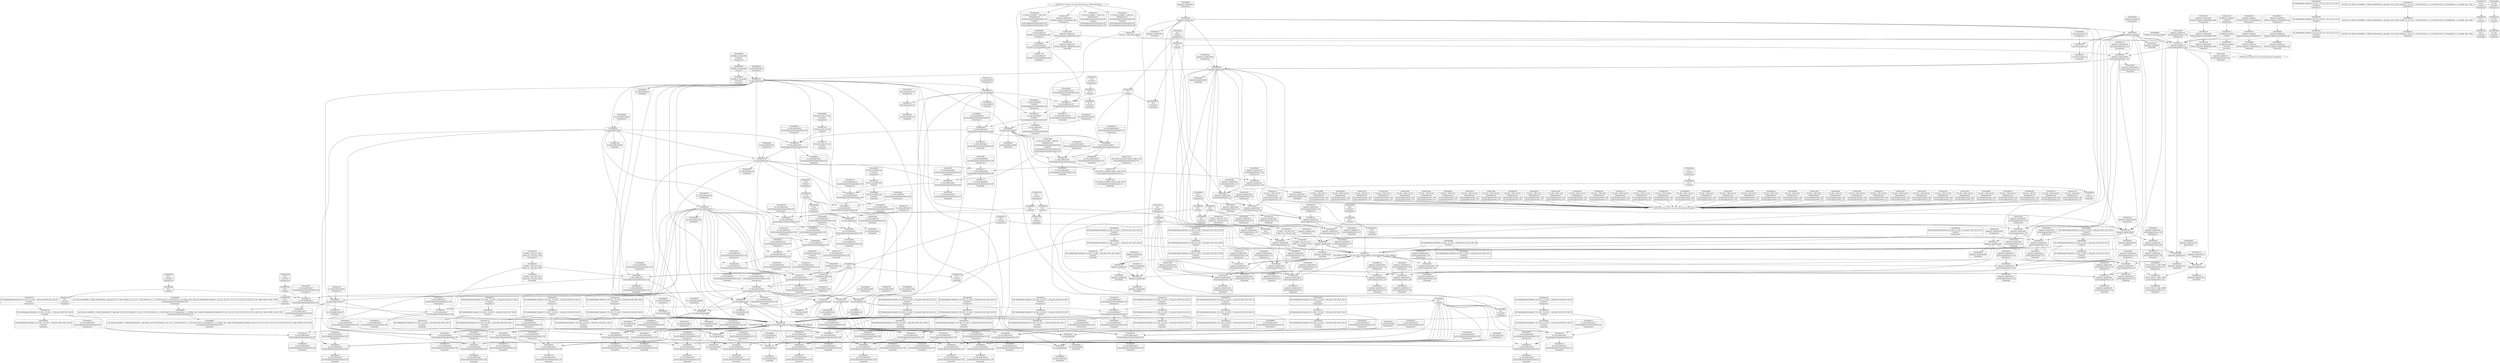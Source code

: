 digraph {
	CE0x4d9f6c0 [shape=record,shape=Mrecord,label="{CE0x4d9f6c0|aa_cred_profile:tmp5|security/apparmor/include/context.h,99|*SummSource*}"]
	CE0x4da3460 [shape=record,shape=Mrecord,label="{CE0x4da3460|aa_cred_profile:tmp12|security/apparmor/include/context.h,100}"]
	CE0x4d89b80 [shape=record,shape=Mrecord,label="{CE0x4d89b80|_call_void_asm_sideeffect_1:_09ud2_0A.pushsection___bug_table,_22a_22_0A2:_09.long_1b_-_2b,_$_0:c_-_2b_0A_09.word_$_1:c_,_0_0A_09.org_2b+$_2:c_0A.popsection_,_i,i,i,_dirflag_,_fpsr_,_flags_(i8*_getelementptr_inbounds_(_36_x_i8_,_36_x_i8_*_.str12,_i32_0,_i32_0),_i32_100,_i64_12)_#2,_!dbg_!15490,_!srcloc_!15493|security/apparmor/include/context.h,100|*SummSink*}"]
	CE0x4d6aa90 [shape=record,shape=Mrecord,label="{CE0x4d6aa90|128:_i64,_:_CRE_0,8_|*MultipleSource*|security/apparmor/lsm.c,146|security/apparmor/lsm.c,147}"]
	CE0x4dd2e80 [shape=record,shape=Mrecord,label="{CE0x4dd2e80|aa_cred_profile:tmp30|security/apparmor/include/context.h,100|*SummSource*}"]
	CE0x4dd13c0 [shape=record,shape=Mrecord,label="{CE0x4dd13c0|i64*_getelementptr_inbounds_(_16_x_i64_,_16_x_i64_*___llvm_gcov_ctr46,_i64_0,_i64_13)|*Constant*|*SummSource*}"]
	CE0x4d5f110 [shape=record,shape=Mrecord,label="{CE0x4d5f110|COLLAPSED:_GCMRE___llvm_gcov_ctr52_internal_global_8_x_i64_zeroinitializer:_elem_0:default:}"]
	CE0x4da7560 [shape=record,shape=Mrecord,label="{CE0x4da7560|aa_cred_profile:tmp2}"]
	CE0x4d77850 [shape=record,shape=Mrecord,label="{CE0x4d77850|_ret_%struct.aa_profile*_%tmp34,_!dbg_!15510|security/apparmor/include/context.h,101|*SummSource*}"]
	CE0x4d84420 [shape=record,shape=Mrecord,label="{CE0x4d84420|apparmor_capable:tmp7|security/apparmor/lsm.c,147|*SummSource*}"]
	CE0x4d78f70 [shape=record,shape=Mrecord,label="{CE0x4d78f70|aa_cred_profile:tmp12|security/apparmor/include/context.h,100|*SummSource*}"]
	CE0x4daf580 [shape=record,shape=Mrecord,label="{CE0x4daf580|i64_5|*Constant*}"]
	CE0x4d5f420 [shape=record,shape=Mrecord,label="{CE0x4d5f420|apparmor_capable:if.then|*SummSink*}"]
	CE0x4dd5160 [shape=record,shape=Mrecord,label="{CE0x4dd5160|aa_cred_profile:tmp34|security/apparmor/include/context.h,101}"]
	CE0x4daed30 [shape=record,shape=Mrecord,label="{CE0x4daed30|aa_cred_profile:tmp15|security/apparmor/include/context.h,100|*SummSource*}"]
	CE0x4d9d930 [shape=record,shape=Mrecord,label="{CE0x4d9d930|aa_cred_profile:tmp6|security/apparmor/include/context.h,100}"]
	CE0x4d3fdb0 [shape=record,shape=Mrecord,label="{CE0x4d3fdb0|GLOBAL:__llvm_gcov_ctr52|Global_var:__llvm_gcov_ctr52|*SummSink*}"]
	CE0x4dbc8d0 [shape=record,shape=Mrecord,label="{CE0x4dbc8d0|i64*_getelementptr_inbounds_(_16_x_i64_,_16_x_i64_*___llvm_gcov_ctr46,_i64_0,_i64_8)|*Constant*|*SummSink*}"]
	CE0x4dbdef0 [shape=record,shape=Mrecord,label="{CE0x4dbdef0|aa_cred_profile:do.end10}"]
	CE0x4dc57b0 [shape=record,shape=Mrecord,label="{CE0x4dc57b0|GLOBAL:llvm.expect.i64|*Constant*|*SummSink*}"]
	CE0x4da5bc0 [shape=record,shape=Mrecord,label="{CE0x4da5bc0|GLOBAL:__llvm_gcov_ctr46|Global_var:__llvm_gcov_ctr46|*SummSink*}"]
	CE0x4d83930 [shape=record,shape=Mrecord,label="{CE0x4d83930|i64_3|*Constant*}"]
	CE0x4d81970 [shape=record,shape=Mrecord,label="{CE0x4d81970|128:_i64,_:_CRE_544,592_|*MultipleSource*|security/apparmor/lsm.c,146|security/apparmor/lsm.c,147}"]
	CE0x4dc0990 [shape=record,shape=Mrecord,label="{CE0x4dc0990|i1_true|*Constant*|*SummSink*}"]
	CE0x4d8ca00 [shape=record,shape=Mrecord,label="{CE0x4d8ca00|i64*_getelementptr_inbounds_(_16_x_i64_,_16_x_i64_*___llvm_gcov_ctr46,_i64_0,_i64_9)|*Constant*}"]
	CE0x4d65380 [shape=record,shape=Mrecord,label="{CE0x4d65380|apparmor_capable:call1|security/apparmor/lsm.c,146}"]
	CE0x4dd07d0 [shape=record,shape=Mrecord,label="{CE0x4dd07d0|aa_cred_profile:tmp26|security/apparmor/include/context.h,100|*SummSource*}"]
	CE0x4d8a8d0 [shape=record,shape=Mrecord,label="{CE0x4d8a8d0|i64*_getelementptr_inbounds_(_8_x_i64_,_8_x_i64_*___llvm_gcov_ctr52,_i64_0,_i64_7)|*Constant*}"]
	CE0x4dbd5e0 [shape=record,shape=Mrecord,label="{CE0x4dbd5e0|aa_cred_profile:tobool1|security/apparmor/include/context.h,100}"]
	CE0x4d64890 [shape=record,shape=Mrecord,label="{CE0x4d64890|apparmor_capable:if.end4|*SummSink*}"]
	CE0x4dc0170 [shape=record,shape=Mrecord,label="{CE0x4dc0170|i64*_getelementptr_inbounds_(_16_x_i64_,_16_x_i64_*___llvm_gcov_ctr46,_i64_0,_i64_0)|*Constant*}"]
	CE0x4da0640 [shape=record,shape=Mrecord,label="{CE0x4da0640|aa_cred_profile:security|security/apparmor/include/context.h,99|*SummSource*}"]
	CE0x4d7d7f0 [shape=record,shape=Mrecord,label="{CE0x4d7d7f0|aa_cred_profile:conv|security/apparmor/include/context.h,100|*SummSource*}"]
	CE0x4d8d600 [shape=record,shape=Mrecord,label="{CE0x4d8d600|_ret_i32_%error.1,_!dbg_!15489|security/apparmor/lsm.c,150|*SummSink*}"]
	CE0x4dd2700 [shape=record,shape=Mrecord,label="{CE0x4dd2700|i64*_getelementptr_inbounds_(_16_x_i64_,_16_x_i64_*___llvm_gcov_ctr46,_i64_0,_i64_14)|*Constant*|*SummSource*}"]
	CE0x4d69e80 [shape=record,shape=Mrecord,label="{CE0x4d69e80|VOIDTB_TE:_CE:_elem_0:default:}"]
	CE0x4d686d0 [shape=record,shape=Mrecord,label="{CE0x4d686d0|GLOBAL:aa_cred_profile|*Constant*|*SummSource*}"]
	CE0x4dad9a0 [shape=record,shape=Mrecord,label="{CE0x4dad9a0|aa_cred_profile:lnot3|security/apparmor/include/context.h,100}"]
	CE0x4d7e730 [shape=record,shape=Mrecord,label="{CE0x4d7e730|128:_i64,_:_CRE_88,96_|*MultipleSource*|security/apparmor/lsm.c,146|security/apparmor/lsm.c,147}"]
	CE0x4c2c900 [shape=record,shape=Mrecord,label="{CE0x4c2c900|apparmor_capable:tmp2|security/apparmor/lsm.c,145}"]
	CE0x4dbcd10 [shape=record,shape=Mrecord,label="{CE0x4dbcd10|aa_cred_profile:tmp20|security/apparmor/include/context.h,100|*SummSource*}"]
	CE0x4d68870 [shape=record,shape=Mrecord,label="{CE0x4d68870|GLOBAL:aa_cred_profile|*Constant*|*SummSink*}"]
	CE0x4c2ca80 [shape=record,shape=Mrecord,label="{CE0x4c2ca80|apparmor_capable:call|security/apparmor/lsm.c,144|*SummSource*}"]
	CE0x4da13b0 [shape=record,shape=Mrecord,label="{CE0x4da13b0|aa_cred_profile:tmp5|security/apparmor/include/context.h,99|*SummSink*}"]
	CE0x4dc5a80 [shape=record,shape=Mrecord,label="{CE0x4dc5a80|aa_cred_profile:tobool4|security/apparmor/include/context.h,100}"]
	CE0x4d820a0 [shape=record,shape=Mrecord,label="{CE0x4d820a0|apparmor_capable:tmp12|security/apparmor/lsm.c,148|*SummSink*}"]
	CE0x4d7f660 [shape=record,shape=Mrecord,label="{CE0x4d7f660|128:_i64,_:_CRE_148,152_|*MultipleSource*|security/apparmor/lsm.c,146|security/apparmor/lsm.c,147}"]
	CE0x4d671b0 [shape=record,shape=Mrecord,label="{CE0x4d671b0|i64_2|*Constant*|*SummSource*}"]
	CE0x4d83da0 [shape=record,shape=Mrecord,label="{CE0x4d83da0|apparmor_capable:cmp|security/apparmor/lsm.c,147|*SummSink*}"]
	CE0x4dbe5b0 [shape=record,shape=Mrecord,label="{CE0x4dbe5b0|%struct.aa_profile*_null|*Constant*|*SummSource*}"]
	CE0x4dbed50 [shape=record,shape=Mrecord,label="{CE0x4dbed50|aa_cred_profile:if.then|*SummSink*}"]
	CE0x4d81d90 [shape=record,shape=Mrecord,label="{CE0x4d81d90|apparmor_capable:error.0}"]
	CE0x4d408a0 [shape=record,shape=Mrecord,label="{CE0x4d408a0|aa_cred_profile:do.body}"]
	CE0x4d75900 [shape=record,shape=Mrecord,label="{CE0x4d75900|apparmor_capable:tobool|security/apparmor/lsm.c,145|*SummSink*}"]
	CE0x4d8c3d0 [shape=record,shape=Mrecord,label="{CE0x4d8c3d0|i8*_getelementptr_inbounds_(_36_x_i8_,_36_x_i8_*_.str12,_i32_0,_i32_0)|*Constant*|*SummSource*}"]
	CE0x4d80da0 [shape=record,shape=Mrecord,label="{CE0x4d80da0|128:_i64,_:_CRE_240,248_|*MultipleSource*|security/apparmor/lsm.c,146|security/apparmor/lsm.c,147}"]
	CE0x4dbde00 [shape=record,shape=Mrecord,label="{CE0x4dbde00|aa_cred_profile:do.body6|*SummSink*}"]
	CE0x4d7d980 [shape=record,shape=Mrecord,label="{CE0x4d7d980|aa_cred_profile:conv|security/apparmor/include/context.h,100|*SummSink*}"]
	CE0x4d68740 [shape=record,shape=Mrecord,label="{CE0x4d68740|aa_cred_profile:entry}"]
	CE0x4dd3d80 [shape=record,shape=Mrecord,label="{CE0x4dd3d80|i64*_getelementptr_inbounds_(_16_x_i64_,_16_x_i64_*___llvm_gcov_ctr46,_i64_0,_i64_15)|*Constant*|*SummSink*}"]
	CE0x4da7730 [shape=record,shape=Mrecord,label="{CE0x4da7730|aa_cred_profile:tmp3}"]
	CE0x4d3e1c0 [shape=record,shape=Mrecord,label="{CE0x4d3e1c0|apparmor_capable:tmp15|security/apparmor/lsm.c,150|*SummSource*}"]
	CE0x4daca70 [shape=record,shape=Mrecord,label="{CE0x4daca70|aa_cred_profile:profile|security/apparmor/include/context.h,100}"]
	CE0x4d79ff0 [shape=record,shape=Mrecord,label="{CE0x4d79ff0|aa_cred_profile:profile|security/apparmor/include/context.h,100|*SummSource*}"]
	CE0x4daf3c0 [shape=record,shape=Mrecord,label="{CE0x4daf3c0|aa_cred_profile:tobool4|security/apparmor/include/context.h,100|*SummSink*}"]
	CE0x4d67c50 [shape=record,shape=Mrecord,label="{CE0x4d67c50|apparmor_capable:audit|Function::apparmor_capable&Arg::audit::}"]
	CE0x4d844c0 [shape=record,shape=Mrecord,label="{CE0x4d844c0|apparmor_capable:tmp7|security/apparmor/lsm.c,147|*SummSink*}"]
	CE0x4d63a70 [shape=record,shape=Mrecord,label="{CE0x4d63a70|i64_0|*Constant*|*SummSource*}"]
	CE0x4d82690 [shape=record,shape=Mrecord,label="{CE0x4d82690|apparmor_capable:error.0|*SummSource*}"]
	CE0x4d67970 [shape=record,shape=Mrecord,label="{CE0x4d67970|apparmor_capable:tmp3|security/apparmor/lsm.c,145}"]
	CE0x4d84df0 [shape=record,shape=Mrecord,label="{CE0x4d84df0|apparmor_capable:tmp9|security/apparmor/lsm.c,147|*SummSource*}"]
	CE0x4db7940 [shape=record,shape=Mrecord,label="{CE0x4db7940|i64_6|*Constant*|*SummSink*}"]
	CE0x4d8cdf0 [shape=record,shape=Mrecord,label="{CE0x4d8cdf0|aa_cred_profile:tmp22|security/apparmor/include/context.h,100|*SummSource*}"]
	CE0x4d9b430 [shape=record,shape=Mrecord,label="{CE0x4d9b430|aa_cred_profile:tobool|security/apparmor/include/context.h,100|*SummSource*}"]
	CE0x4d69c60 [shape=record,shape=Mrecord,label="{CE0x4d69c60|i64*_getelementptr_inbounds_(_8_x_i64_,_8_x_i64_*___llvm_gcov_ctr52,_i64_0,_i64_0)|*Constant*|*SummSource*}"]
	CE0x4d68210 [shape=record,shape=Mrecord,label="{CE0x4d68210|apparmor_capable:cap|Function::apparmor_capable&Arg::cap::|*SummSource*}"]
	CE0x4d7e220 [shape=record,shape=Mrecord,label="{CE0x4d7e220|128:_i64,_:_CRE_64,72_|*MultipleSource*|security/apparmor/lsm.c,146|security/apparmor/lsm.c,147}"]
	CE0x4daadb0 [shape=record,shape=Mrecord,label="{CE0x4daadb0|i64_1|*Constant*}"]
	CE0x4dd2ef0 [shape=record,shape=Mrecord,label="{CE0x4dd2ef0|aa_cred_profile:tmp30|security/apparmor/include/context.h,100|*SummSink*}"]
	CE0x4da6d00 [shape=record,shape=Mrecord,label="{CE0x4da6d00|aa_cred_profile:tmp7|security/apparmor/include/context.h,100|*SummSink*}"]
	CE0x4d6a950 [shape=record,shape=Mrecord,label="{CE0x4d6a950|i32_11|*Constant*}"]
	CE0x4dd4e20 [shape=record,shape=Mrecord,label="{CE0x4dd4e20|aa_cred_profile:profile11|security/apparmor/include/context.h,101|*SummSource*}"]
	CE0x4db98f0 [shape=record,shape=Mrecord,label="{CE0x4db98f0|aa_cred_profile:tmp18|security/apparmor/include/context.h,100}"]
	CE0x4d8b4f0 [shape=record,shape=Mrecord,label="{CE0x4d8b4f0|void_(i8*,_i32,_i64)*_asm_sideeffect_1:_09ud2_0A.pushsection___bug_table,_22a_22_0A2:_09.long_1b_-_2b,_$_0:c_-_2b_0A_09.word_$_1:c_,_0_0A_09.org_2b+$_2:c_0A.popsection_,_i,i,i,_dirflag_,_fpsr_,_flags_}"]
	CE0x4c2caf0 [shape=record,shape=Mrecord,label="{CE0x4c2caf0|apparmor_capable:call|security/apparmor/lsm.c,144|*SummSink*}"]
	CE0x4dbef70 [shape=record,shape=Mrecord,label="{CE0x4dbef70|aa_cred_profile:do.body6|*SummSource*}"]
	CE0x593fe80 [shape=record,shape=Mrecord,label="{CE0x593fe80|apparmor_capable:tmp|*SummSink*}"]
	CE0x4da99c0 [shape=record,shape=Mrecord,label="{CE0x4da99c0|aa_cred_profile:tmp16|security/apparmor/include/context.h,100|*SummSource*}"]
	CE0x4dc02a0 [shape=record,shape=Mrecord,label="{CE0x4dc02a0|i64*_getelementptr_inbounds_(_16_x_i64_,_16_x_i64_*___llvm_gcov_ctr46,_i64_0,_i64_0)|*Constant*|*SummSource*}"]
	CE0x4dd0b50 [shape=record,shape=Mrecord,label="{CE0x4dd0b50|aa_cred_profile:tmp27|security/apparmor/include/context.h,100}"]
	CE0x4d7ea90 [shape=record,shape=Mrecord,label="{CE0x4d7ea90|128:_i64,_:_CRE_104,112_|*MultipleSource*|security/apparmor/lsm.c,146|security/apparmor/lsm.c,147}"]
	CE0x4d40160 [shape=record,shape=Mrecord,label="{CE0x4d40160|apparmor_capable:ns|Function::apparmor_capable&Arg::ns::|*SummSource*}"]
	CE0x4da5340 [shape=record,shape=Mrecord,label="{CE0x4da5340|aa_cred_profile:tmp17|security/apparmor/include/context.h,100}"]
	CE0x4c2c9a0 [shape=record,shape=Mrecord,label="{CE0x4c2c9a0|apparmor_capable:tmp2|security/apparmor/lsm.c,145|*SummSource*}"]
	CE0x4da7640 [shape=record,shape=Mrecord,label="{CE0x4da7640|aa_cred_profile:tmp2|*SummSink*}"]
	CE0x4d67140 [shape=record,shape=Mrecord,label="{CE0x4d67140|apparmor_capable:tobool|security/apparmor/lsm.c,145|*SummSource*}"]
	CE0x4d83450 [shape=record,shape=Mrecord,label="{CE0x4d83450|apparmor_capable:tmp11|security/apparmor/lsm.c,148}"]
	CE0x4d7edf0 [shape=record,shape=Mrecord,label="{CE0x4d7edf0|128:_i64,_:_CRE_120,124_|*MultipleSource*|security/apparmor/lsm.c,146|security/apparmor/lsm.c,147}"]
	CE0x4d3e150 [shape=record,shape=Mrecord,label="{CE0x4d3e150|apparmor_capable:tmp15|security/apparmor/lsm.c,150}"]
	CE0x4d64ba0 [shape=record,shape=Mrecord,label="{CE0x4d64ba0|GLOBAL:__llvm_gcov_ctr52|Global_var:__llvm_gcov_ctr52}"]
	CE0x4db5ce0 [shape=record,shape=Mrecord,label="{CE0x4db5ce0|aa_cred_profile:tmp24|security/apparmor/include/context.h,100}"]
	CE0x4da6f80 [shape=record,shape=Mrecord,label="{CE0x4da6f80|aa_cred_profile:tmp8|security/apparmor/include/context.h,100|*SummSource*}"]
	CE0x4d7b6e0 [shape=record,shape=Mrecord,label="{CE0x4d7b6e0|aa_cred_profile:lnot2|security/apparmor/include/context.h,100}"]
	CE0x4dd1b40 [shape=record,shape=Mrecord,label="{CE0x4dd1b40|aa_cred_profile:tmp28|security/apparmor/include/context.h,100|*SummSource*}"]
	CE0x4d84000 [shape=record,shape=Mrecord,label="{CE0x4d84000|i64_4|*Constant*|*SummSource*}"]
	CE0x4d84130 [shape=record,shape=Mrecord,label="{CE0x4d84130|i64_4|*Constant*|*SummSink*}"]
	CE0x4d82ce0 [shape=record,shape=Mrecord,label="{CE0x4d82ce0|i64*_getelementptr_inbounds_(_8_x_i64_,_8_x_i64_*___llvm_gcov_ctr52,_i64_0,_i64_6)|*Constant*|*SummSource*}"]
	CE0x4db6c50 [shape=record,shape=Mrecord,label="{CE0x4db6c50|i64*_getelementptr_inbounds_(_16_x_i64_,_16_x_i64_*___llvm_gcov_ctr46,_i64_0,_i64_12)|*Constant*|*SummSink*}"]
	CE0x4da8730 [shape=record,shape=Mrecord,label="{CE0x4da8730|i64*_getelementptr_inbounds_(_16_x_i64_,_16_x_i64_*___llvm_gcov_ctr46,_i64_0,_i64_1)|*Constant*|*SummSink*}"]
	CE0x593ff60 [shape=record,shape=Mrecord,label="{CE0x593ff60|i64_1|*Constant*|*SummSink*}"]
	CE0x4db8530 [shape=record,shape=Mrecord,label="{CE0x4db8530|aa_cred_profile:do.end}"]
	CE0x4dd33f0 [shape=record,shape=Mrecord,label="{CE0x4dd33f0|aa_cred_profile:tmp31|security/apparmor/include/context.h,100|*SummSource*}"]
	CE0x4d75b10 [shape=record,shape=Mrecord,label="{CE0x4d75b10|GLOBAL:cap_capable|*Constant*}"]
	CE0x4d85400 [shape=record,shape=Mrecord,label="{CE0x4d85400|apparmor_capable:tmp10|security/apparmor/lsm.c,147|*SummSource*}"]
	CE0x4d8cfd0 [shape=record,shape=Mrecord,label="{CE0x4d8cfd0|aa_cred_profile:tmp23|security/apparmor/include/context.h,100}"]
	CE0x4d60890 [shape=record,shape=Mrecord,label="{CE0x4d60890|apparmor_capable:if.end}"]
	CE0x4dba920 [shape=record,shape=Mrecord,label="{CE0x4dba920|i1_true|*Constant*|*SummSource*}"]
	CE0x4dba670 [shape=record,shape=Mrecord,label="{CE0x4dba670|i1_true|*Constant*}"]
	"CONST[source:0(mediator),value:2(dynamic)][purpose:{subject}]"
	CE0x4dbe730 [shape=record,shape=Mrecord,label="{CE0x4dbe730|aa_cred_profile:tobool1|security/apparmor/include/context.h,100|*SummSource*}"]
	CE0x4d8ba20 [shape=record,shape=Mrecord,label="{CE0x4d8ba20|void_(i8*,_i32,_i64)*_asm_sideeffect_1:_09ud2_0A.pushsection___bug_table,_22a_22_0A2:_09.long_1b_-_2b,_$_0:c_-_2b_0A_09.word_$_1:c_,_0_0A_09.org_2b+$_2:c_0A.popsection_,_i,i,i,_dirflag_,_fpsr_,_flags_|*SummSource*}"]
	CE0x4db73f0 [shape=record,shape=Mrecord,label="{CE0x4db73f0|aa_cred_profile:if.then|*SummSource*}"]
	CE0x4da6510 [shape=record,shape=Mrecord,label="{CE0x4da6510|i32_22|*Constant*}"]
	CE0x4dd54f0 [shape=record,shape=Mrecord,label="{CE0x4dd54f0|aa_cred_profile:tmp34|security/apparmor/include/context.h,101|*SummSource*}"]
	"CONST[source:1(input),value:2(dynamic)][purpose:{subject}][SrcIdx:0]"
	CE0x4d7c410 [shape=record,shape=Mrecord,label="{CE0x4d7c410|apparmor_capable:tmp13|security/apparmor/lsm.c,149|*SummSource*}"]
	CE0x4c2ca10 [shape=record,shape=Mrecord,label="{CE0x4c2ca10|apparmor_capable:call|security/apparmor/lsm.c,144}"]
	CE0x4d6acb0 [shape=record,shape=Mrecord,label="{CE0x4d6acb0|apparmor_capable:mode|security/apparmor/lsm.c,147}"]
	CE0x4d8d2c0 [shape=record,shape=Mrecord,label="{CE0x4d8d2c0|apparmor_capable:tmp16|security/apparmor/lsm.c,150|*SummSink*}"]
	CE0x4d9a760 [shape=record,shape=Mrecord,label="{CE0x4d9a760|i64*_getelementptr_inbounds_(_16_x_i64_,_16_x_i64_*___llvm_gcov_ctr46,_i64_0,_i64_7)|*Constant*|*SummSink*}"]
	CE0x4d8c780 [shape=record,shape=Mrecord,label="{CE0x4d8c780|i64_12|*Constant*|*SummSink*}"]
	CE0x4da7d30 [shape=record,shape=Mrecord,label="{CE0x4da7d30|aa_cred_profile:tmp8|security/apparmor/include/context.h,100|*SummSink*}"]
	CE0x4d81f30 [shape=record,shape=Mrecord,label="{CE0x4d81f30|apparmor_capable:tmp12|security/apparmor/lsm.c,148|*SummSource*}"]
	CE0x4d8d8a0 [shape=record,shape=Mrecord,label="{CE0x4d8d8a0|aa_cred_profile:do.body5}"]
	CE0x4dc53f0 [shape=record,shape=Mrecord,label="{CE0x4dc53f0|GLOBAL:llvm.expect.i64|*Constant*|*SummSource*}"]
	CE0x4dc4a20 [shape=record,shape=Mrecord,label="{CE0x4dc4a20|i64*_getelementptr_inbounds_(_16_x_i64_,_16_x_i64_*___llvm_gcov_ctr46,_i64_0,_i64_9)|*Constant*|*SummSink*}"]
	CE0x4d7b4c0 [shape=record,shape=Mrecord,label="{CE0x4d7b4c0|aa_cred_profile:tmp13|*SummSink*}"]
	CE0x4da5df0 [shape=record,shape=Mrecord,label="{CE0x4da5df0|aa_cred_profile:tmp7|security/apparmor/include/context.h,100|*SummSource*}"]
	CE0x4da8eb0 [shape=record,shape=Mrecord,label="{CE0x4da8eb0|aa_cred_profile:tmp9|security/apparmor/include/context.h,100|*SummSink*}"]
	CE0x4d6ab00 [shape=record,shape=Mrecord,label="{CE0x4d6ab00|i32_11|*Constant*|*SummSink*}"]
	CE0x4da2370 [shape=record,shape=Mrecord,label="{CE0x4da2370|aa_cred_profile:do.body5|*SummSink*}"]
	CE0x4d742e0 [shape=record,shape=Mrecord,label="{CE0x4d742e0|aa_cred_profile:lor.rhs}"]
	CE0x4db4f80 [shape=record,shape=Mrecord,label="{CE0x4db4f80|aa_cred_profile:tmp23|security/apparmor/include/context.h,100|*SummSource*}"]
	CE0x4dad1d0 [shape=record,shape=Mrecord,label="{CE0x4dad1d0|aa_cred_profile:tmp11|security/apparmor/include/context.h,100|*SummSource*}"]
	CE0x4d40670 [shape=record,shape=Mrecord,label="{CE0x4d40670|_call_void_mcount()_#2|*SummSink*}"]
	CE0x4d8d150 [shape=record,shape=Mrecord,label="{CE0x4d8d150|apparmor_capable:tmp16|security/apparmor/lsm.c,150|*SummSource*}"]
	CE0x4db8c60 [shape=record,shape=Mrecord,label="{CE0x4db8c60|aa_cred_profile:if.end}"]
	CE0x4d678a0 [shape=record,shape=Mrecord,label="{CE0x4d678a0|apparmor_capable:tmp1|*SummSink*}"]
	CE0x4d67830 [shape=record,shape=Mrecord,label="{CE0x4d67830|_call_void_mcount()_#2}"]
	CE0x4da0470 [shape=record,shape=Mrecord,label="{CE0x4da0470|i32_22|*Constant*|*SummSource*}"]
	CE0x4d7e8e0 [shape=record,shape=Mrecord,label="{CE0x4d7e8e0|128:_i64,_:_CRE_96,104_|*MultipleSource*|security/apparmor/lsm.c,146|security/apparmor/lsm.c,147}"]
	CE0x4daf100 [shape=record,shape=Mrecord,label="{CE0x4daf100|aa_cred_profile:do.cond|*SummSink*}"]
	CE0x4db78b0 [shape=record,shape=Mrecord,label="{CE0x4db78b0|i64_6|*Constant*|*SummSource*}"]
	CE0x4d675b0 [shape=record,shape=Mrecord,label="{CE0x4d675b0|apparmor_capable:tmp5|security/apparmor/lsm.c,145|*SummSink*}"]
	CE0x4dd5650 [shape=record,shape=Mrecord,label="{CE0x4dd5650|aa_cred_profile:tmp34|security/apparmor/include/context.h,101|*SummSink*}"]
	CE0x4d67750 [shape=record,shape=Mrecord,label="{CE0x4d67750|apparmor_capable:tmp1}"]
	CE0x4d9cf50 [shape=record,shape=Mrecord,label="{CE0x4d9cf50|i64*_getelementptr_inbounds_(_16_x_i64_,_16_x_i64_*___llvm_gcov_ctr46,_i64_0,_i64_7)|*Constant*|*SummSource*}"]
	CE0x4d61f50 [shape=record,shape=Mrecord,label="{CE0x4d61f50|apparmor_capable:bb}"]
	CE0x4dd2390 [shape=record,shape=Mrecord,label="{CE0x4dd2390|i64*_getelementptr_inbounds_(_16_x_i64_,_16_x_i64_*___llvm_gcov_ctr46,_i64_0,_i64_14)|*Constant*}"]
	CE0x4d67ae0 [shape=record,shape=Mrecord,label="{CE0x4d67ae0|GLOBAL:__llvm_gcov_ctr52|Global_var:__llvm_gcov_ctr52|*SummSource*}"]
	CE0x4d9e170 [shape=record,shape=Mrecord,label="{CE0x4d9e170|%struct.aa_task_cxt*_null|*Constant*|*SummSink*}"]
	CE0x4dd1050 [shape=record,shape=Mrecord,label="{CE0x4dd1050|i64*_getelementptr_inbounds_(_16_x_i64_,_16_x_i64_*___llvm_gcov_ctr46,_i64_0,_i64_13)|*Constant*}"]
	CE0x4d77740 [shape=record,shape=Mrecord,label="{CE0x4d77740|aa_cred_profile:cred|Function::aa_cred_profile&Arg::cred::|*SummSink*}"]
	CE0x4d9b960 [shape=record,shape=Mrecord,label="{CE0x4d9b960|aa_cred_profile:do.body|*SummSource*}"]
	CE0x4dd4db0 [shape=record,shape=Mrecord,label="{CE0x4dd4db0|aa_cred_profile:profile11|security/apparmor/include/context.h,101}"]
	CE0x4d7de60 [shape=record,shape=Mrecord,label="{CE0x4d7de60|apparmor_capable:tmp14|security/apparmor/lsm.c,149|*SummSource*}"]
	CE0x4dbcd80 [shape=record,shape=Mrecord,label="{CE0x4dbcd80|aa_cred_profile:tmp20|security/apparmor/include/context.h,100|*SummSink*}"]
	CE0x4dbcca0 [shape=record,shape=Mrecord,label="{CE0x4dbcca0|aa_cred_profile:tmp20|security/apparmor/include/context.h,100}"]
	CE0x4d6b9c0 [shape=record,shape=Mrecord,label="{CE0x4d6b9c0|128:_i64,_:_CRE_24,32_|*MultipleSource*|security/apparmor/lsm.c,146|security/apparmor/lsm.c,147}"]
	CE0x4db9960 [shape=record,shape=Mrecord,label="{CE0x4db9960|aa_cred_profile:tmp18|security/apparmor/include/context.h,100|*SummSource*}"]
	CE0x4d68430 [shape=record,shape=Mrecord,label="{CE0x4d68430|apparmor_capable:call1|security/apparmor/lsm.c,146|*SummSink*}"]
	CE0x4dc0d00 [shape=record,shape=Mrecord,label="{CE0x4dc0d00|aa_cred_profile:lnot|security/apparmor/include/context.h,100|*SummSource*}"]
	CE0x4d5f550 [shape=record,shape=Mrecord,label="{CE0x4d5f550|apparmor_capable:if.then2|*SummSource*}"]
	CE0x4dd0760 [shape=record,shape=Mrecord,label="{CE0x4dd0760|aa_cred_profile:tmp26|security/apparmor/include/context.h,100}"]
	CE0x4dad8d0 [shape=record,shape=Mrecord,label="{CE0x4dad8d0|aa_cred_profile:lnot2|security/apparmor/include/context.h,100|*SummSink*}"]
	CE0x4d3fe90 [shape=record,shape=Mrecord,label="{CE0x4d3fe90|apparmor_capable:tmp3|security/apparmor/lsm.c,145|*SummSource*}"]
	CE0x4d5da50 [shape=record,shape=Mrecord,label="{CE0x4d5da50|apparmor_capable:entry}"]
	CE0x4db8410 [shape=record,shape=Mrecord,label="{CE0x4db8410|aa_cred_profile:if.end|*SummSink*}"]
	CE0x4d84ae0 [shape=record,shape=Mrecord,label="{CE0x4d84ae0|apparmor_capable:tmp9|security/apparmor/lsm.c,147}"]
	CE0x4d8cac0 [shape=record,shape=Mrecord,label="{CE0x4d8cac0|i64*_getelementptr_inbounds_(_16_x_i64_,_16_x_i64_*___llvm_gcov_ctr46,_i64_0,_i64_9)|*Constant*|*SummSource*}"]
	CE0x4dd21d0 [shape=record,shape=Mrecord,label="{CE0x4dd21d0|aa_cred_profile:tmp29|security/apparmor/include/context.h,100|*SummSink*}"]
	CE0x4d62230 [shape=record,shape=Mrecord,label="{CE0x4d62230|apparmor_capable:tmp}"]
	CE0x4dbd980 [shape=record,shape=Mrecord,label="{CE0x4dbd980|%struct.aa_profile*_null|*Constant*|*SummSink*}"]
	CE0x4d7dce0 [shape=record,shape=Mrecord,label="{CE0x4d7dce0|apparmor_capable:tmp14|security/apparmor/lsm.c,149}"]
	CE0x4d654b0 [shape=record,shape=Mrecord,label="{CE0x4d654b0|apparmor_capable:call1|security/apparmor/lsm.c,146|*SummSource*}"]
	CE0x4d650d0 [shape=record,shape=Mrecord,label="{CE0x4d650d0|GLOBAL:aa_cred_profile|*Constant*}"]
	CE0x4d66b30 [shape=record,shape=Mrecord,label="{CE0x4d66b30|aa_cred_profile:entry|*SummSource*}"]
	CE0x4d84970 [shape=record,shape=Mrecord,label="{CE0x4d84970|apparmor_capable:tmp8|security/apparmor/lsm.c,147|*SummSink*}"]
	CE0x4d6a8e0 [shape=record,shape=Mrecord,label="{CE0x4d6a8e0|i32_11|*Constant*|*SummSource*}"]
	CE0x4d7fb70 [shape=record,shape=Mrecord,label="{CE0x4d7fb70|128:_i64,_:_CRE_192,196_|*MultipleSource*|security/apparmor/lsm.c,146|security/apparmor/lsm.c,147}"]
	CE0x4dd1bb0 [shape=record,shape=Mrecord,label="{CE0x4dd1bb0|aa_cred_profile:tmp28|security/apparmor/include/context.h,100|*SummSink*}"]
	CE0x4d40490 [shape=record,shape=Mrecord,label="{CE0x4d40490|i64_0|*Constant*}"]
	CE0x4d77cd0 [shape=record,shape=Mrecord,label="{CE0x4d77cd0|_ret_%struct.aa_profile*_%tmp34,_!dbg_!15510|security/apparmor/include/context.h,101|*SummSink*}"]
	CE0x4db5260 [shape=record,shape=Mrecord,label="{CE0x4db5260|i64*_getelementptr_inbounds_(_16_x_i64_,_16_x_i64_*___llvm_gcov_ctr46,_i64_0,_i64_10)|*Constant*}"]
	CE0x4d3ebe0 [shape=record,shape=Mrecord,label="{CE0x4d3ebe0|apparmor_capable:tmp15|security/apparmor/lsm.c,150|*SummSink*}"]
	CE0x4d69f80 [shape=record,shape=Mrecord,label="{CE0x4d69f80|apparmor_capable:ns|Function::apparmor_capable&Arg::ns::|*SummSink*}"]
	CE0x4dbee40 [shape=record,shape=Mrecord,label="{CE0x4dbee40|aa_cred_profile:do.body6}"]
	CE0x4dc12f0 [shape=record,shape=Mrecord,label="{CE0x4dc12f0|aa_cred_profile:lnot3|security/apparmor/include/context.h,100|*SummSource*}"]
	CE0x4d81e00 [shape=record,shape=Mrecord,label="{CE0x4d81e00|apparmor_capable:tmp12|security/apparmor/lsm.c,148}"]
	CE0x4d9d790 [shape=record,shape=Mrecord,label="{CE0x4d9d790|aa_cred_profile:tmp6|security/apparmor/include/context.h,100|*SummSource*}"]
	CE0x4daba40 [shape=record,shape=Mrecord,label="{CE0x4daba40|aa_cred_profile:tmp10|security/apparmor/include/context.h,100|*SummSource*}"]
	CE0x4db8e70 [shape=record,shape=Mrecord,label="{CE0x4db8e70|aa_cred_profile:lor.rhs|*SummSink*}"]
	CE0x4d8cd80 [shape=record,shape=Mrecord,label="{CE0x4d8cd80|aa_cred_profile:tmp22|security/apparmor/include/context.h,100}"]
	CE0x4d40070 [shape=record,shape=Mrecord,label="{CE0x4d40070|apparmor_capable:ns|Function::apparmor_capable&Arg::ns::}"]
	CE0x4d7f4b0 [shape=record,shape=Mrecord,label="{CE0x4d7f4b0|128:_i64,_:_CRE_144,148_|*MultipleSource*|security/apparmor/lsm.c,146|security/apparmor/lsm.c,147}"]
	CE0x4d803e0 [shape=record,shape=Mrecord,label="{CE0x4d803e0|128:_i64,_:_CRE_232,240_|*MultipleSource*|security/apparmor/lsm.c,146|security/apparmor/lsm.c,147}"]
	CE0x4d9bec0 [shape=record,shape=Mrecord,label="{CE0x4d9bec0|aa_cred_profile:tobool|security/apparmor/include/context.h,100|*SummSink*}"]
	CE0x4da9520 [shape=record,shape=Mrecord,label="{CE0x4da9520|aa_cred_profile:tmp15|security/apparmor/include/context.h,100|*SummSink*}"]
	CE0x4d6b7d0 [shape=record,shape=Mrecord,label="{CE0x4d6b7d0|128:_i64,_:_CRE_16,24_|*MultipleSource*|security/apparmor/lsm.c,146|security/apparmor/lsm.c,147}"]
	CE0x4dbd010 [shape=record,shape=Mrecord,label="{CE0x4dbd010|aa_cred_profile:tmp21|security/apparmor/include/context.h,100}"]
	CE0x4d790f0 [shape=record,shape=Mrecord,label="{CE0x4d790f0|aa_cred_profile:tmp12|security/apparmor/include/context.h,100|*SummSink*}"]
	CE0x4da8d30 [shape=record,shape=Mrecord,label="{CE0x4da8d30|aa_cred_profile:tmp9|security/apparmor/include/context.h,100|*SummSource*}"]
	CE0x4db9470 [shape=record,shape=Mrecord,label="{CE0x4db9470|aa_cred_profile:tmp}"]
	CE0x4d7e3d0 [shape=record,shape=Mrecord,label="{CE0x4d7e3d0|128:_i64,_:_CRE_72,80_|*MultipleSource*|security/apparmor/lsm.c,146|security/apparmor/lsm.c,147}"]
	CE0x4d672d0 [shape=record,shape=Mrecord,label="{CE0x4d672d0|apparmor_capable:tmp4|security/apparmor/lsm.c,145|*SummSink*}"]
	CE0x4d81460 [shape=record,shape=Mrecord,label="{CE0x4d81460|128:_i64,_:_CRE_272,528_|*MultipleSource*|security/apparmor/lsm.c,146|security/apparmor/lsm.c,147}"]
	CE0x4dae3a0 [shape=record,shape=Mrecord,label="{CE0x4dae3a0|aa_cred_profile:tmp10|security/apparmor/include/context.h,100}"]
	CE0x4dc4430 [shape=record,shape=Mrecord,label="{CE0x4dc4430|i8*_getelementptr_inbounds_(_36_x_i8_,_36_x_i8_*_.str12,_i32_0,_i32_0)|*Constant*|*SummSink*}"]
	CE0x4d6c0e0 [shape=record,shape=Mrecord,label="{CE0x4d6c0e0|128:_i64,_:_CRE_56,64_|*MultipleSource*|security/apparmor/lsm.c,146|security/apparmor/lsm.c,147}"]
	CE0x4dbe030 [shape=record,shape=Mrecord,label="{CE0x4dbe030|aa_cred_profile:do.end10|*SummSource*}"]
	CE0x4dabab0 [shape=record,shape=Mrecord,label="{CE0x4dabab0|aa_cred_profile:tmp10|security/apparmor/include/context.h,100|*SummSink*}"]
	CE0x4dd3a40 [shape=record,shape=Mrecord,label="{CE0x4dd3a40|i64*_getelementptr_inbounds_(_16_x_i64_,_16_x_i64_*___llvm_gcov_ctr46,_i64_0,_i64_15)|*Constant*|*SummSource*}"]
	CE0x4db5d50 [shape=record,shape=Mrecord,label="{CE0x4db5d50|aa_cred_profile:tmp24|security/apparmor/include/context.h,100|*SummSource*}"]
	CE0x4db7f80 [shape=record,shape=Mrecord,label="{CE0x4db7f80|aa_cred_profile:lnot.ext|security/apparmor/include/context.h,100}"]
	CE0x4dc5a10 [shape=record,shape=Mrecord,label="{CE0x4dc5a10|aa_cred_profile:expval|security/apparmor/include/context.h,100|*SummSink*}"]
	CE0x4daf190 [shape=record,shape=Mrecord,label="{CE0x4daf190|aa_cred_profile:lor.end}"]
	CE0x4da4a30 [shape=record,shape=Mrecord,label="{CE0x4da4a30|0:_%struct.aa_profile*,_:_CRE_8,16_|*MultipleSource*|security/apparmor/include/context.h,99|*LoadInst*|security/apparmor/include/context.h,99|security/apparmor/include/context.h,100}"]
	CE0x4da4bb0 [shape=record,shape=Mrecord,label="{CE0x4da4bb0|0:_%struct.aa_profile*,_:_CRE_16,24_|*MultipleSource*|security/apparmor/include/context.h,99|*LoadInst*|security/apparmor/include/context.h,99|security/apparmor/include/context.h,100}"]
	CE0x4dd0840 [shape=record,shape=Mrecord,label="{CE0x4dd0840|aa_cred_profile:tmp26|security/apparmor/include/context.h,100|*SummSink*}"]
	CE0x593fe10 [shape=record,shape=Mrecord,label="{CE0x593fe10|i64_1|*Constant*|*SummSource*}"]
	CE0x4d817c0 [shape=record,shape=Mrecord,label="{CE0x4d817c0|128:_i64,_:_CRE_536,544_|*MultipleSource*|security/apparmor/lsm.c,146|security/apparmor/lsm.c,147}"]
	CE0x4dd2a40 [shape=record,shape=Mrecord,label="{CE0x4dd2a40|i64*_getelementptr_inbounds_(_16_x_i64_,_16_x_i64_*___llvm_gcov_ctr46,_i64_0,_i64_14)|*Constant*|*SummSink*}"]
	CE0x4d7ec40 [shape=record,shape=Mrecord,label="{CE0x4d7ec40|128:_i64,_:_CRE_112,120_|*MultipleSource*|security/apparmor/lsm.c,146|security/apparmor/lsm.c,147}"]
	CE0x4d8d590 [shape=record,shape=Mrecord,label="{CE0x4d8d590|_ret_i32_%error.1,_!dbg_!15489|security/apparmor/lsm.c,150|*SummSource*}"]
	CE0x4d7a210 [shape=record,shape=Mrecord,label="{CE0x4d7a210|128:_i8*,_:_CRE:_elem_0:default:}"]
	CE0x4daf050 [shape=record,shape=Mrecord,label="{CE0x4daf050|aa_cred_profile:bb|*SummSink*}"]
	CE0x4dc19d0 [shape=record,shape=Mrecord,label="{CE0x4dc19d0|aa_cred_profile:lnot|security/apparmor/include/context.h,100|*SummSink*}"]
	CE0x4d6ae50 [shape=record,shape=Mrecord,label="{CE0x4d6ae50|apparmor_capable:mode|security/apparmor/lsm.c,147|*SummSink*}"]
	CE0x4d81cd0 [shape=record,shape=Mrecord,label="{CE0x4d81cd0|apparmor_capable:tmp6|security/apparmor/lsm.c,147|*SummSource*}"]
	CE0x4d81b20 [shape=record,shape=Mrecord,label="{CE0x4d81b20|apparmor_capable:tmp6|security/apparmor/lsm.c,147}"]
	CE0x4d62190 [shape=record,shape=Mrecord,label="{CE0x4d62190|i64*_getelementptr_inbounds_(_8_x_i64_,_8_x_i64_*___llvm_gcov_ctr52,_i64_0,_i64_0)|*Constant*|*SummSink*}"]
	CE0x4d622a0 [shape=record,shape=Mrecord,label="{CE0x4d622a0|apparmor_capable:tmp|*SummSource*}"]
	CE0x4d5d630 [shape=record,shape=Mrecord,label="{CE0x4d5d630|apparmor_capable:tobool|security/apparmor/lsm.c,145}"]
	CE0x4d847f0 [shape=record,shape=Mrecord,label="{CE0x4d847f0|apparmor_capable:tmp8|security/apparmor/lsm.c,147|*SummSource*}"]
	CE0x4d63fc0 [shape=record,shape=Mrecord,label="{CE0x4d63fc0|i32_0|*Constant*|*SummSource*}"]
	CE0x4d81100 [shape=record,shape=Mrecord,label="{CE0x4d81100|128:_i64,_:_CRE_256,264_|*MultipleSource*|security/apparmor/lsm.c,146|security/apparmor/lsm.c,147}"]
	CE0x4dc0af0 [shape=record,shape=Mrecord,label="{CE0x4dc0af0|aa_cred_profile:tmp13}"]
	CE0x4d62d50 [shape=record,shape=Mrecord,label="{CE0x4d62d50|apparmor_capable:bb|*SummSink*}"]
	CE0x4dd3510 [shape=record,shape=Mrecord,label="{CE0x4dd3510|aa_cred_profile:tmp31|security/apparmor/include/context.h,100|*SummSink*}"]
	CE0x4d66d30 [shape=record,shape=Mrecord,label="{CE0x4d66d30|aa_cred_profile:cred|Function::aa_cred_profile&Arg::cred::}"]
	CE0x4d75c60 [shape=record,shape=Mrecord,label="{CE0x4d75c60|GLOBAL:cap_capable|*Constant*|*SummSource*}"]
	CE0x4d83d30 [shape=record,shape=Mrecord,label="{CE0x4d83d30|apparmor_capable:cmp|security/apparmor/lsm.c,147|*SummSource*}"]
	CE0x4da0550 [shape=record,shape=Mrecord,label="{CE0x4da0550|aa_cred_profile:security|security/apparmor/include/context.h,99}"]
	CE0x4d834c0 [shape=record,shape=Mrecord,label="{CE0x4d834c0|apparmor_capable:tmp11|security/apparmor/lsm.c,148|*SummSource*}"]
	CE0x4db62c0 [shape=record,shape=Mrecord,label="{CE0x4db62c0|aa_cred_profile:tmp25|security/apparmor/include/context.h,100|*SummSource*}"]
	CE0x4dc47c0 [shape=record,shape=Mrecord,label="{CE0x4dc47c0|i32_100|*Constant*}"]
	CE0x593fef0 [shape=record,shape=Mrecord,label="{CE0x593fef0|i64_1|*Constant*}"]
	CE0x4d82b70 [shape=record,shape=Mrecord,label="{CE0x4d82b70|i64*_getelementptr_inbounds_(_8_x_i64_,_8_x_i64_*___llvm_gcov_ctr52,_i64_0,_i64_6)|*Constant*}"]
	CE0x4d85090 [shape=record,shape=Mrecord,label="{CE0x4d85090|i64*_getelementptr_inbounds_(_8_x_i64_,_8_x_i64_*___llvm_gcov_ctr52,_i64_0,_i64_5)|*Constant*}"]
	CE0x4d9d610 [shape=record,shape=Mrecord,label="{CE0x4d9d610|i64_2|*Constant*}"]
	CE0x4d1a480 [shape=record,shape=Mrecord,label="{CE0x4d1a480|apparmor_capable:cred|Function::apparmor_capable&Arg::cred::}"]
	CE0x4db72c0 [shape=record,shape=Mrecord,label="{CE0x4db72c0|aa_cred_profile:if.then}"]
	CE0x4da85b0 [shape=record,shape=Mrecord,label="{CE0x4da85b0|i64*_getelementptr_inbounds_(_16_x_i64_,_16_x_i64_*___llvm_gcov_ctr46,_i64_0,_i64_1)|*Constant*|*SummSource*}"]
	CE0x4db9180 [shape=record,shape=Mrecord,label="{CE0x4db9180|COLLAPSED:_GCMRE___llvm_gcov_ctr46_internal_global_16_x_i64_zeroinitializer:_elem_0:default:}"]
	CE0x4da21c0 [shape=record,shape=Mrecord,label="{CE0x4da21c0|aa_cred_profile:do.body5|*SummSource*}"]
	CE0x4da0bc0 [shape=record,shape=Mrecord,label="{CE0x4da0bc0|aa_cred_profile:do.end|*SummSink*}"]
	CE0x4daf7d0 [shape=record,shape=Mrecord,label="{CE0x4daf7d0|i64_5|*Constant*|*SummSource*}"]
	CE0x4d64030 [shape=record,shape=Mrecord,label="{CE0x4d64030|i32_0|*Constant*|*SummSink*}"]
	CE0x4d9e5f0 [shape=record,shape=Mrecord,label="{CE0x4d9e5f0|aa_cred_profile:tmp1|*SummSource*}"]
	CE0x4dd3200 [shape=record,shape=Mrecord,label="{CE0x4dd3200|aa_cred_profile:tmp31|security/apparmor/include/context.h,100}"]
	CE0x4dacfc0 [shape=record,shape=Mrecord,label="{CE0x4dacfc0|aa_cred_profile:tmp11|security/apparmor/include/context.h,100}"]
	CE0x4dae820 [shape=record,shape=Mrecord,label="{CE0x4dae820|aa_cred_profile:tmp14|security/apparmor/include/context.h,100}"]
	CE0x4d82520 [shape=record,shape=Mrecord,label="{CE0x4d82520|apparmor_capable:call3|security/apparmor/lsm.c,148|*SummSink*}"]
	CE0x4d896f0 [shape=record,shape=Mrecord,label="{CE0x4d896f0|_call_void_asm_sideeffect_1:_09ud2_0A.pushsection___bug_table,_22a_22_0A2:_09.long_1b_-_2b,_$_0:c_-_2b_0A_09.word_$_1:c_,_0_0A_09.org_2b+$_2:c_0A.popsection_,_i,i,i,_dirflag_,_fpsr_,_flags_(i8*_getelementptr_inbounds_(_36_x_i8_,_36_x_i8_*_.str12,_i32_0,_i32_0),_i32_100,_i64_12)_#2,_!dbg_!15490,_!srcloc_!15493|security/apparmor/include/context.h,100}"]
	CE0x4dbb710 [shape=record,shape=Mrecord,label="{CE0x4dbb710|aa_cred_profile:tobool4|security/apparmor/include/context.h,100|*SummSource*}"]
	CE0x4db8d90 [shape=record,shape=Mrecord,label="{CE0x4db8d90|aa_cred_profile:if.end|*SummSource*}"]
	CE0x4d83b90 [shape=record,shape=Mrecord,label="{CE0x4d83b90|i64_4|*Constant*}"]
	CE0x4da8460 [shape=record,shape=Mrecord,label="{CE0x4da8460|aa_cred_profile:tmp1|*SummSink*}"]
	CE0x4d80080 [shape=record,shape=Mrecord,label="{CE0x4d80080|128:_i64,_:_CRE_216,224_|*MultipleSource*|security/apparmor/lsm.c,146|security/apparmor/lsm.c,147}"]
	CE0x4d9ea90 [shape=record,shape=Mrecord,label="{CE0x4d9ea90|aa_cred_profile:lor.rhs|*SummSource*}"]
	CE0x4d839a0 [shape=record,shape=Mrecord,label="{CE0x4d839a0|i64_3|*Constant*|*SummSource*}"]
	CE0x4db7840 [shape=record,shape=Mrecord,label="{CE0x4db7840|i64_6|*Constant*}"]
	CE0x4d18d70 [shape=record,shape=Mrecord,label="{CE0x4d18d70|GLOBAL:cap_capable|*Constant*|*SummSink*}"]
	CE0x4da0710 [shape=record,shape=Mrecord,label="{CE0x4da0710|aa_cred_profile:security|security/apparmor/include/context.h,99|*SummSink*}"]
	CE0x4da1590 [shape=record,shape=Mrecord,label="{CE0x4da1590|%struct.aa_task_cxt*_null|*Constant*}"]
	CE0x4d6bf30 [shape=record,shape=Mrecord,label="{CE0x4d6bf30|128:_i64,_:_CRE_48,52_|*MultipleSource*|security/apparmor/lsm.c,146|security/apparmor/lsm.c,147}"]
	CE0x4db6910 [shape=record,shape=Mrecord,label="{CE0x4db6910|i64*_getelementptr_inbounds_(_16_x_i64_,_16_x_i64_*___llvm_gcov_ctr46,_i64_0,_i64_12)|*Constant*|*SummSource*}"]
	CE0x4da5590 [shape=record,shape=Mrecord,label="{CE0x4da5590|aa_cred_profile:tmp17|security/apparmor/include/context.h,100|*SummSource*}"]
	CE0x4da2740 [shape=record,shape=Mrecord,label="{CE0x4da2740|aa_cred_profile:tmp4|*LoadInst*|security/apparmor/include/context.h,99}"]
	CE0x4d3ee20 [shape=record,shape=Mrecord,label="{CE0x4d3ee20|_ret_i32_%error.1,_!dbg_!15489|security/apparmor/lsm.c,150}"]
	CE0x4d858b0 [shape=record,shape=Mrecord,label="{CE0x4d858b0|i64*_getelementptr_inbounds_(_8_x_i64_,_8_x_i64_*___llvm_gcov_ctr52,_i64_0,_i64_5)|*Constant*|*SummSource*}"]
	CE0x4d66e90 [shape=record,shape=Mrecord,label="{CE0x4d66e90|aa_cred_profile:cred|Function::aa_cred_profile&Arg::cred::|*SummSource*}"]
	CE0x4da0cb0 [shape=record,shape=Mrecord,label="{CE0x4da0cb0|aa_cred_profile:do.end8}"]
	CE0x4dd1ec0 [shape=record,shape=Mrecord,label="{CE0x4dd1ec0|aa_cred_profile:tmp29|security/apparmor/include/context.h,100}"]
	CE0x4d1a5a0 [shape=record,shape=Mrecord,label="{CE0x4d1a5a0|apparmor_capable:cred|Function::apparmor_capable&Arg::cred::|*SummSink*}"]
	CE0x4db8790 [shape=record,shape=Mrecord,label="{CE0x4db8790|aa_cred_profile:do.cond}"]
	CE0x4d1a510 [shape=record,shape=Mrecord,label="{CE0x4d1a510|apparmor_capable:cred|Function::apparmor_capable&Arg::cred::|*SummSource*}"]
	CE0x4d7efa0 [shape=record,shape=Mrecord,label="{CE0x4d7efa0|128:_i64,_:_CRE_124,128_|*MultipleSource*|security/apparmor/lsm.c,146|security/apparmor/lsm.c,147}"]
	CE0x4da42c0 [shape=record,shape=Mrecord,label="{CE0x4da42c0|GLOBAL:__llvm_gcov_ctr46|Global_var:__llvm_gcov_ctr46|*SummSource*}"]
	CE0x4d852d0 [shape=record,shape=Mrecord,label="{CE0x4d852d0|apparmor_capable:tmp10|security/apparmor/lsm.c,147}"]
	CE0x4d9fc30 [shape=record,shape=Mrecord,label="{CE0x4d9fc30|aa_cred_profile:tmp6|security/apparmor/include/context.h,100|*SummSink*}"]
	CE0x4d836d0 [shape=record,shape=Mrecord,label="{CE0x4d836d0|apparmor_capable:tmp11|security/apparmor/lsm.c,148|*SummSink*}"]
	CE0x4d9b390 [shape=record,shape=Mrecord,label="{CE0x4d9b390|aa_cred_profile:tobool|security/apparmor/include/context.h,100}"]
	CE0x4d9fbc0 [shape=record,shape=Mrecord,label="{CE0x4d9fbc0|i64_0|*Constant*}"]
	CE0x4da0ed0 [shape=record,shape=Mrecord,label="{CE0x4da0ed0|aa_cred_profile:do.end8|*SummSink*}"]
	CE0x4db7540 [shape=record,shape=Mrecord,label="{CE0x4db7540|i64_5|*Constant*|*SummSink*}"]
	CE0x4dd20b0 [shape=record,shape=Mrecord,label="{CE0x4dd20b0|aa_cred_profile:tmp29|security/apparmor/include/context.h,100|*SummSource*}"]
	CE0x4dc1c70 [shape=record,shape=Mrecord,label="{CE0x4dc1c70|aa_cred_profile:tmp13|*SummSource*}"]
	CE0x4d85a50 [shape=record,shape=Mrecord,label="{CE0x4d85a50|i64*_getelementptr_inbounds_(_8_x_i64_,_8_x_i64_*___llvm_gcov_ctr52,_i64_0,_i64_5)|*Constant*|*SummSink*}"]
	CE0x4db60d0 [shape=record,shape=Mrecord,label="{CE0x4db60d0|aa_cred_profile:tmp25|security/apparmor/include/context.h,100}"]
	CE0x4d823f0 [shape=record,shape=Mrecord,label="{CE0x4d823f0|apparmor_capable:call3|security/apparmor/lsm.c,148|*SummSource*}"]
	CE0x4d7fed0 [shape=record,shape=Mrecord,label="{CE0x4d7fed0|128:_i64,_:_CRE_208,212_|*MultipleSource*|security/apparmor/lsm.c,146|security/apparmor/lsm.c,147}"]
	CE0x4d5cb20 [shape=record,shape=Mrecord,label="{CE0x4d5cb20|apparmor_capable:if.end4}"]
	CE0x4d9cc40 [shape=record,shape=Mrecord,label="{CE0x4d9cc40|i64*_getelementptr_inbounds_(_16_x_i64_,_16_x_i64_*___llvm_gcov_ctr46,_i64_0,_i64_7)|*Constant*}"]
	CE0x4db63e0 [shape=record,shape=Mrecord,label="{CE0x4db63e0|aa_cred_profile:tmp25|security/apparmor/include/context.h,100|*SummSink*}"]
	CE0x4dd36d0 [shape=record,shape=Mrecord,label="{CE0x4dd36d0|i64*_getelementptr_inbounds_(_16_x_i64_,_16_x_i64_*___llvm_gcov_ctr46,_i64_0,_i64_15)|*Constant*}"]
	CE0x4d6bba0 [shape=record,shape=Mrecord,label="{CE0x4d6bba0|128:_i64,_:_CRE_32,40_|*MultipleSource*|security/apparmor/lsm.c,146|security/apparmor/lsm.c,147}"]
	CE0x4db55d0 [shape=record,shape=Mrecord,label="{CE0x4db55d0|i64*_getelementptr_inbounds_(_16_x_i64_,_16_x_i64_*___llvm_gcov_ctr46,_i64_0,_i64_10)|*Constant*|*SummSource*}"]
	CE0x4d9e810 [shape=record,shape=Mrecord,label="{CE0x4d9e810|i64*_getelementptr_inbounds_(_16_x_i64_,_16_x_i64_*___llvm_gcov_ctr46,_i64_0,_i64_1)|*Constant*}"]
	CE0x4dc0c90 [shape=record,shape=Mrecord,label="{CE0x4dc0c90|aa_cred_profile:lnot|security/apparmor/include/context.h,100}"]
	CE0x4d7db00 [shape=record,shape=Mrecord,label="{CE0x4d7db00|GLOBAL:llvm.expect.i64|*Constant*}"]
	CE0x4dd4fa0 [shape=record,shape=Mrecord,label="{CE0x4dd4fa0|aa_cred_profile:profile11|security/apparmor/include/context.h,101|*SummSink*}"]
	CE0x4d842a0 [shape=record,shape=Mrecord,label="{CE0x4d842a0|apparmor_capable:tmp8|security/apparmor/lsm.c,147}"]
	CE0x4dae330 [shape=record,shape=Mrecord,label="{CE0x4dae330|i64*_getelementptr_inbounds_(_16_x_i64_,_16_x_i64_*___llvm_gcov_ctr46,_i64_0,_i64_4)|*Constant*|*SummSink*}"]
	CE0x4d6bd80 [shape=record,shape=Mrecord,label="{CE0x4d6bd80|128:_i64,_:_CRE_40,48_|*MultipleSource*|security/apparmor/lsm.c,146|security/apparmor/lsm.c,147}"]
	CE0x4d84f20 [shape=record,shape=Mrecord,label="{CE0x4d84f20|apparmor_capable:tmp9|security/apparmor/lsm.c,147|*SummSink*}"]
	CE0x4dd1700 [shape=record,shape=Mrecord,label="{CE0x4dd1700|i64*_getelementptr_inbounds_(_16_x_i64_,_16_x_i64_*___llvm_gcov_ctr46,_i64_0,_i64_13)|*Constant*|*SummSink*}"]
	CE0x4d7f150 [shape=record,shape=Mrecord,label="{CE0x4d7f150|128:_i64,_:_CRE_128,136_|*MultipleSource*|security/apparmor/lsm.c,146|security/apparmor/lsm.c,147}"]
	CE0x4da3370 [shape=record,shape=Mrecord,label="{CE0x4da3370|0:_%struct.aa_profile*,_:_CRE_24,32_|*MultipleSource*|security/apparmor/include/context.h,99|*LoadInst*|security/apparmor/include/context.h,99|security/apparmor/include/context.h,100}"]
	CE0x4da96e0 [shape=record,shape=Mrecord,label="{CE0x4da96e0|aa_cred_profile:tmp16|security/apparmor/include/context.h,100}"]
	CE0x4d7e580 [shape=record,shape=Mrecord,label="{CE0x4d7e580|128:_i64,_:_CRE_80,88_|*MultipleSource*|security/apparmor/lsm.c,146|security/apparmor/lsm.c,147}"]
	CE0x4d677c0 [shape=record,shape=Mrecord,label="{CE0x4d677c0|apparmor_capable:tmp1|*SummSource*}"]
	CE0x4dac020 [shape=record,shape=Mrecord,label="{CE0x4dac020|aa_cred_profile:tmp3|*SummSink*}"]
	CE0x4d6b180 [shape=record,shape=Mrecord,label="{CE0x4d6b180|128:_i64,_:_CRE_8,16_|*MultipleSource*|security/apparmor/lsm.c,146|security/apparmor/lsm.c,147}"]
	CE0x4d66cc0 [shape=record,shape=Mrecord,label="{CE0x4d66cc0|aa_cred_profile:entry|*SummSink*}"]
	"CONST[source:0(mediator),value:0(static)][purpose:{operation}]"
	CE0x4d3ef90 [shape=record,shape=Mrecord,label="{CE0x4d3ef90|apparmor_capable:tmp4|security/apparmor/lsm.c,145|*SummSource*}"]
	CE0x4d759f0 [shape=record,shape=Mrecord,label="{CE0x4d759f0|i64_2|*Constant*|*SummSink*}"]
	CE0x4dd4850 [shape=record,shape=Mrecord,label="{CE0x4dd4850|aa_cred_profile:tmp33|security/apparmor/include/context.h,101|*SummSource*}"]
	CE0x4d83cc0 [shape=record,shape=Mrecord,label="{CE0x4d83cc0|apparmor_capable:cmp|security/apparmor/lsm.c,147}"]
	CE0x4daae20 [shape=record,shape=Mrecord,label="{CE0x4daae20|aa_cred_profile:tmp1}"]
	CE0x4dabf80 [shape=record,shape=Mrecord,label="{CE0x4dabf80|aa_cred_profile:tmp3|*SummSource*}"]
	CE0x4d60480 [shape=record,shape=Mrecord,label="{CE0x4d60480|apparmor_capable:if.then}"]
	CE0x4d8aef0 [shape=record,shape=Mrecord,label="{CE0x4d8aef0|i64*_getelementptr_inbounds_(_8_x_i64_,_8_x_i64_*___llvm_gcov_ctr52,_i64_0,_i64_7)|*Constant*|*SummSink*}"]
	CE0x4d3fe20 [shape=record,shape=Mrecord,label="{CE0x4d3fe20|apparmor_capable:tmp3|security/apparmor/lsm.c,145|*SummSink*}"]
	CE0x4da1c50 [shape=record,shape=Mrecord,label="{CE0x4da1c50|aa_cred_profile:lnot.ext|security/apparmor/include/context.h,100|*SummSink*}"]
	CE0x4d82a40 [shape=record,shape=Mrecord,label="{CE0x4d82a40|apparmor_capable:error.0|*SummSink*}"]
	CE0x4dd0e90 [shape=record,shape=Mrecord,label="{CE0x4dd0e90|aa_cred_profile:tmp27|security/apparmor/include/context.h,100|*SummSink*}"]
	CE0x4d7dfd0 [shape=record,shape=Mrecord,label="{CE0x4d7dfd0|apparmor_capable:tmp14|security/apparmor/lsm.c,149|*SummSink*}"]
	CE0x4d7a170 [shape=record,shape=Mrecord,label="{CE0x4d7a170|aa_cred_profile:profile|security/apparmor/include/context.h,100|*SummSink*}"]
	CE0x4d623d0 [shape=record,shape=Mrecord,label="{CE0x4d623d0|aa_cred_profile:tmp19|security/apparmor/include/context.h,100|*SummSource*}"]
	CE0x4d77af0 [shape=record,shape=Mrecord,label="{CE0x4d77af0|_ret_%struct.aa_profile*_%tmp34,_!dbg_!15510|security/apparmor/include/context.h,101}"]
	CE0x4dbe870 [shape=record,shape=Mrecord,label="{CE0x4dbe870|aa_cred_profile:tobool1|security/apparmor/include/context.h,100|*SummSink*}"]
	CE0x4d68fb0 [shape=record,shape=Mrecord,label="{CE0x4d68fb0|_call_void_mcount()_#2|*SummSource*}"]
	CE0x4d3ee90 [shape=record,shape=Mrecord,label="{CE0x4d3ee90|apparmor_capable:tmp16|security/apparmor/lsm.c,150}"]
	CE0x4d69130 [shape=record,shape=Mrecord,label="{CE0x4d69130|aa_cred_profile:lor.end|*SummSource*}"]
	CE0x4db5dc0 [shape=record,shape=Mrecord,label="{CE0x4db5dc0|aa_cred_profile:tmp24|security/apparmor/include/context.h,100|*SummSink*}"]
	CE0x4d9ddd0 [shape=record,shape=Mrecord,label="{CE0x4d9ddd0|%struct.aa_task_cxt*_null|*Constant*|*SummSource*}"]
	CE0x4d62040 [shape=record,shape=Mrecord,label="{CE0x4d62040|apparmor_capable:bb|*SummSource*}"]
	CE0x4d7f9c0 [shape=record,shape=Mrecord,label="{CE0x4d7f9c0|128:_i64,_:_CRE_160,188_|*MultipleSource*|security/apparmor/lsm.c,146|security/apparmor/lsm.c,147}"]
	CE0x4d67e30 [shape=record,shape=Mrecord,label="{CE0x4d67e30|apparmor_capable:audit|Function::apparmor_capable&Arg::audit::|*SummSink*}"]
	CE0x4d8be20 [shape=record,shape=Mrecord,label="{CE0x4d8be20|void_(i8*,_i32,_i64)*_asm_sideeffect_1:_09ud2_0A.pushsection___bug_table,_22a_22_0A2:_09.long_1b_-_2b,_$_0:c_-_2b_0A_09.word_$_1:c_,_0_0A_09.org_2b+$_2:c_0A.popsection_,_i,i,i,_dirflag_,_fpsr_,_flags_|*SummSink*}"]
	CE0x4dbd320 [shape=record,shape=Mrecord,label="{CE0x4dbd320|aa_cred_profile:tmp21|security/apparmor/include/context.h,100|*SummSink*}"]
	CE0x4d82380 [shape=record,shape=Mrecord,label="{CE0x4d82380|apparmor_capable:call3|security/apparmor/lsm.c,148}"]
	CE0x4da5d80 [shape=record,shape=Mrecord,label="{CE0x4da5d80|aa_cred_profile:tmp7|security/apparmor/include/context.h,100}"]
	CE0x4db91f0 [shape=record,shape=Mrecord,label="{CE0x4db91f0|aa_cred_profile:tmp|*SummSource*}"]
	CE0x4db99d0 [shape=record,shape=Mrecord,label="{CE0x4db99d0|aa_cred_profile:tmp18|security/apparmor/include/context.h,100|*SummSink*}"]
	CE0x4dbd200 [shape=record,shape=Mrecord,label="{CE0x4dbd200|aa_cred_profile:tmp21|security/apparmor/include/context.h,100|*SummSource*}"]
	CE0x4dad840 [shape=record,shape=Mrecord,label="{CE0x4dad840|aa_cred_profile:lnot2|security/apparmor/include/context.h,100|*SummSource*}"]
	CE0x4dc4830 [shape=record,shape=Mrecord,label="{CE0x4dc4830|i32_100|*Constant*|*SummSource*}"]
	CE0x4d81610 [shape=record,shape=Mrecord,label="{CE0x4d81610|128:_i64,_:_CRE_528,536_|*MultipleSource*|security/apparmor/lsm.c,146|security/apparmor/lsm.c,147}"]
	CE0x4d75a60 [shape=record,shape=Mrecord,label="{CE0x4d75a60|apparmor_capable:tmp2|security/apparmor/lsm.c,145|*SummSink*}"]
	CE0x4dd4730 [shape=record,shape=Mrecord,label="{CE0x4dd4730|aa_cred_profile:tmp33|security/apparmor/include/context.h,101}"]
	CE0x4db9c60 [shape=record,shape=Mrecord,label="{CE0x4db9c60|aa_cred_profile:tmp19|security/apparmor/include/context.h,100}"]
	CE0x4d67420 [shape=record,shape=Mrecord,label="{CE0x4d67420|apparmor_capable:tmp5|security/apparmor/lsm.c,145}"]
	CE0x4db50a0 [shape=record,shape=Mrecord,label="{CE0x4db50a0|aa_cred_profile:tmp23|security/apparmor/include/context.h,100|*SummSink*}"]
	CE0x4d61540 [shape=record,shape=Mrecord,label="{CE0x4d61540|apparmor_capable:if.then2}"]
	CE0x4db5910 [shape=record,shape=Mrecord,label="{CE0x4db5910|i64*_getelementptr_inbounds_(_16_x_i64_,_16_x_i64_*___llvm_gcov_ctr46,_i64_0,_i64_10)|*Constant*|*SummSink*}"]
	CE0x4da3950 [shape=record,shape=Mrecord,label="{CE0x4da3950|_call_void_mcount()_#2|*SummSink*}"]
	CE0x4da4140 [shape=record,shape=Mrecord,label="{CE0x4da4140|GLOBAL:__llvm_gcov_ctr46|Global_var:__llvm_gcov_ctr46}"]
	CE0x4daa250 [shape=record,shape=Mrecord,label="{CE0x4daa250|i64*_getelementptr_inbounds_(_16_x_i64_,_16_x_i64_*___llvm_gcov_ctr46,_i64_0,_i64_4)|*Constant*|*SummSource*}"]
	CE0x4d8a7a0 [shape=record,shape=Mrecord,label="{CE0x4d8a7a0|apparmor_capable:error.1|*SummSink*}"]
	CE0x4d812b0 [shape=record,shape=Mrecord,label="{CE0x4d812b0|128:_i64,_:_CRE_264,268_|*MultipleSource*|security/apparmor/lsm.c,146|security/apparmor/lsm.c,147}"]
	CE0x4d796f0 [shape=record,shape=Mrecord,label="{CE0x4d796f0|0:_%struct.aa_profile*,_:_CRE_0,8_|*MultipleSource*|security/apparmor/include/context.h,99|*LoadInst*|security/apparmor/include/context.h,99|security/apparmor/include/context.h,100}"]
	CE0x4d66830 [shape=record,shape=Mrecord,label="{CE0x4d66830|apparmor_capable:cap|Function::apparmor_capable&Arg::cap::|*SummSink*}"]
	CE0x4db8680 [shape=record,shape=Mrecord,label="{CE0x4db8680|aa_cred_profile:do.end|*SummSource*}"]
	CE0x4d7c3a0 [shape=record,shape=Mrecord,label="{CE0x4d7c3a0|apparmor_capable:tmp13|security/apparmor/lsm.c,149}"]
	CE0x4dac130 [shape=record,shape=Mrecord,label="{CE0x4dac130|_call_void_mcount()_#2}"]
	CE0x4d85570 [shape=record,shape=Mrecord,label="{CE0x4d85570|apparmor_capable:tmp10|security/apparmor/lsm.c,147|*SummSink*}"]
	CE0x4d843b0 [shape=record,shape=Mrecord,label="{CE0x4d843b0|apparmor_capable:tmp7|security/apparmor/lsm.c,147}"]
	CE0x4d61c80 [shape=record,shape=Mrecord,label="{CE0x4d61c80|apparmor_capable:entry|*SummSink*}"]
	CE0x4d5f350 [shape=record,shape=Mrecord,label="{CE0x4d5f350|apparmor_capable:if.then2|*SummSink*}"]
	CE0x4da6620 [shape=record,shape=Mrecord,label="{CE0x4da6620|i32_22|*Constant*|*SummSink*}"]
	CE0x4db8b40 [shape=record,shape=Mrecord,label="{CE0x4db8b40|aa_cred_profile:do.end10|*SummSink*}"]
	CE0x4dd1ad0 [shape=record,shape=Mrecord,label="{CE0x4dd1ad0|aa_cred_profile:tmp28|security/apparmor/include/context.h,100}"]
	CE0x4dac8b0 [shape=record,shape=Mrecord,label="{CE0x4dac8b0|aa_cred_profile:tmp11|security/apparmor/include/context.h,100|*SummSink*}"]
	CE0x4da51c0 [shape=record,shape=Mrecord,label="{CE0x4da51c0|aa_cred_profile:tmp16|security/apparmor/include/context.h,100|*SummSink*}"]
	CE0x4dd4150 [shape=record,shape=Mrecord,label="{CE0x4dd4150|aa_cred_profile:tmp32|security/apparmor/include/context.h,101}"]
	CE0x4d5dd10 [shape=record,shape=Mrecord,label="{CE0x4d5dd10|apparmor_capable:if.end|*SummSink*}"]
	CE0x4db81c0 [shape=record,shape=Mrecord,label="{CE0x4db81c0|aa_cred_profile:lnot.ext|security/apparmor/include/context.h,100|*SummSource*}"]
	CE0x4d60bc0 [shape=record,shape=Mrecord,label="{CE0x4d60bc0|apparmor_capable:entry|*SummSource*}"]
	CE0x4db7150 [shape=record,shape=Mrecord,label="{CE0x4db7150|aa_cred_profile:bb|*SummSource*}"]
	CE0x4d8c710 [shape=record,shape=Mrecord,label="{CE0x4d8c710|i64_12|*Constant*|*SummSource*}"]
	CE0x4d64180 [shape=record,shape=Mrecord,label="{CE0x4d64180|i64_2|*Constant*}"]
	CE0x4da75d0 [shape=record,shape=Mrecord,label="{CE0x4da75d0|aa_cred_profile:tmp2|*SummSource*}"]
	CE0x4d68a50 [shape=record,shape=Mrecord,label="{CE0x4d68a50|i64*_getelementptr_inbounds_(_8_x_i64_,_8_x_i64_*___llvm_gcov_ctr52,_i64_0,_i64_0)|*Constant*}"]
	CE0x4daea30 [shape=record,shape=Mrecord,label="{CE0x4daea30|aa_cred_profile:tmp14|security/apparmor/include/context.h,100|*SummSink*}"]
	CE0x4d67cc0 [shape=record,shape=Mrecord,label="{CE0x4d67cc0|apparmor_capable:audit|Function::apparmor_capable&Arg::audit::|*SummSource*}"]
	CE0x4da5710 [shape=record,shape=Mrecord,label="{CE0x4da5710|aa_cred_profile:tmp17|security/apparmor/include/context.h,100|*SummSink*}"]
	CE0x4d647d0 [shape=record,shape=Mrecord,label="{CE0x4d647d0|apparmor_capable:if.end4|*SummSource*}"]
	CE0x4dd0d70 [shape=record,shape=Mrecord,label="{CE0x4dd0d70|aa_cred_profile:tmp27|security/apparmor/include/context.h,100|*SummSource*}"]
	CE0x4dd4a10 [shape=record,shape=Mrecord,label="{CE0x4dd4a10|aa_cred_profile:tmp33|security/apparmor/include/context.h,101|*SummSink*}"]
	CE0x4db65a0 [shape=record,shape=Mrecord,label="{CE0x4db65a0|i64*_getelementptr_inbounds_(_16_x_i64_,_16_x_i64_*___llvm_gcov_ctr46,_i64_0,_i64_12)|*Constant*}"]
	CE0x4d62500 [shape=record,shape=Mrecord,label="{CE0x4d62500|i64*_getelementptr_inbounds_(_16_x_i64_,_16_x_i64_*___llvm_gcov_ctr46,_i64_0,_i64_8)|*Constant*}"]
	CE0x4d9b290 [shape=record,shape=Mrecord,label="{CE0x4d9b290|i64_3|*Constant*}"]
	CE0x4d7fd20 [shape=record,shape=Mrecord,label="{CE0x4d7fd20|128:_i64,_:_CRE_200,208_|*MultipleSource*|security/apparmor/lsm.c,146|security/apparmor/lsm.c,147}"]
	CE0x4d666f0 [shape=record,shape=Mrecord,label="{CE0x4d666f0|apparmor_capable:cap|Function::apparmor_capable&Arg::cap::}"]
	CE0x4d8d730 [shape=record,shape=Mrecord,label="{CE0x4d8d730|aa_cred_profile:bb}"]
	CE0x4d64db0 [shape=record,shape=Mrecord,label="{CE0x4d64db0|apparmor_capable:tmp4|security/apparmor/lsm.c,145}"]
	CE0x4d61d30 [shape=record,shape=Mrecord,label="{CE0x4d61d30|apparmor_capable:if.end|*SummSource*}"]
	CE0x4dc4bb0 [shape=record,shape=Mrecord,label="{CE0x4dc4bb0|aa_cred_profile:tmp|*SummSink*}"]
	CE0x4da1dd0 [shape=record,shape=Mrecord,label="{CE0x4da1dd0|aa_cred_profile:conv|security/apparmor/include/context.h,100}"]
	CE0x4d8ce60 [shape=record,shape=Mrecord,label="{CE0x4d8ce60|aa_cred_profile:tmp22|security/apparmor/include/context.h,100|*SummSink*}"]
	CE0x4da0de0 [shape=record,shape=Mrecord,label="{CE0x4da0de0|aa_cred_profile:do.end8|*SummSource*}"]
	CE0x4d7dc70 [shape=record,shape=Mrecord,label="{CE0x4d7dc70|apparmor_capable:error.1}"]
	CE0x4d8c6a0 [shape=record,shape=Mrecord,label="{CE0x4d8c6a0|i64_12|*Constant*}"]
	CE0x4dc5270 [shape=record,shape=Mrecord,label="{CE0x4dc5270|aa_cred_profile:expval|security/apparmor/include/context.h,100}"]
	CE0x4d83ab0 [shape=record,shape=Mrecord,label="{CE0x4d83ab0|i64_3|*Constant*|*SummSink*}"]
	CE0x4d67be0 [shape=record,shape=Mrecord,label="{CE0x4d67be0|i32_0|*Constant*}"]
	CE0x4d7c620 [shape=record,shape=Mrecord,label="{CE0x4d7c620|apparmor_capable:tmp13|security/apparmor/lsm.c,149|*SummSink*}"]
	CE0x4dc04a0 [shape=record,shape=Mrecord,label="{CE0x4dc04a0|i64*_getelementptr_inbounds_(_16_x_i64_,_16_x_i64_*___llvm_gcov_ctr46,_i64_0,_i64_0)|*Constant*|*SummSink*}"]
	CE0x4d62870 [shape=record,shape=Mrecord,label="{CE0x4d62870|i64*_getelementptr_inbounds_(_16_x_i64_,_16_x_i64_*___llvm_gcov_ctr46,_i64_0,_i64_8)|*Constant*|*SummSource*}"]
	CE0x4d7f810 [shape=record,shape=Mrecord,label="{CE0x4d7f810|128:_i64,_:_CRE_152,160_|*MultipleSource*|security/apparmor/lsm.c,146|security/apparmor/lsm.c,147}"]
	CE0x4dba130 [shape=record,shape=Mrecord,label="{CE0x4dba130|aa_cred_profile:do.cond|*SummSource*}"]
	CE0x4dc3a70 [shape=record,shape=Mrecord,label="{CE0x4dc3a70|i32_0|*Constant*}"]
	CE0x4dc49b0 [shape=record,shape=Mrecord,label="{CE0x4dc49b0|i32_100|*Constant*|*SummSink*}"]
	CE0x4d6ad80 [shape=record,shape=Mrecord,label="{CE0x4d6ad80|apparmor_capable:mode|security/apparmor/lsm.c,147|*SummSource*}"]
	CE0x4d40800 [shape=record,shape=Mrecord,label="{CE0x4d40800|aa_cred_profile:lor.end|*SummSink*}"]
	CE0x4da9f40 [shape=record,shape=Mrecord,label="{CE0x4da9f40|i64*_getelementptr_inbounds_(_16_x_i64_,_16_x_i64_*___llvm_gcov_ctr46,_i64_0,_i64_4)|*Constant*}"]
	CE0x4dc5910 [shape=record,shape=Mrecord,label="{CE0x4dc5910|aa_cred_profile:expval|security/apparmor/include/context.h,100|*SummSource*}"]
	CE0x4d7f300 [shape=record,shape=Mrecord,label="{CE0x4d7f300|128:_i64,_:_CRE_136,144_|*MultipleSource*|security/apparmor/lsm.c,146|security/apparmor/lsm.c,147}"]
	CE0x4da04e0 [shape=record,shape=Mrecord,label="{CE0x4da04e0|aa_cred_profile:tmp5|security/apparmor/include/context.h,99}"]
	CE0x4da7f10 [shape=record,shape=Mrecord,label="{CE0x4da7f10|aa_cred_profile:tmp9|security/apparmor/include/context.h,100}"]
	CE0x4dd41c0 [shape=record,shape=Mrecord,label="{CE0x4dd41c0|aa_cred_profile:tmp32|security/apparmor/include/context.h,101|*SummSource*}"]
	CE0x4db9e80 [shape=record,shape=Mrecord,label="{CE0x4db9e80|aa_cred_profile:tmp19|security/apparmor/include/context.h,100|*SummSink*}"]
	CE0x4d80f50 [shape=record,shape=Mrecord,label="{CE0x4d80f50|128:_i64,_:_CRE_248,256_|*MultipleSource*|security/apparmor/lsm.c,146|security/apparmor/lsm.c,147}"]
	CE0x4da30c0 [shape=record,shape=Mrecord,label="{CE0x4da30c0|%struct.aa_profile*_null|*Constant*}"]
	CE0x4dc1470 [shape=record,shape=Mrecord,label="{CE0x4dc1470|aa_cred_profile:lnot3|security/apparmor/include/context.h,100|*SummSink*}"]
	CE0x4d89a00 [shape=record,shape=Mrecord,label="{CE0x4d89a00|_call_void_asm_sideeffect_1:_09ud2_0A.pushsection___bug_table,_22a_22_0A2:_09.long_1b_-_2b,_$_0:c_-_2b_0A_09.word_$_1:c_,_0_0A_09.org_2b+$_2:c_0A.popsection_,_i,i,i,_dirflag_,_fpsr_,_flags_(i8*_getelementptr_inbounds_(_36_x_i8_,_36_x_i8_*_.str12,_i32_0,_i32_0),_i32_100,_i64_12)_#2,_!dbg_!15490,_!srcloc_!15493|security/apparmor/include/context.h,100|*SummSource*}"]
	CE0x4d81c60 [shape=record,shape=Mrecord,label="{CE0x4d81c60|apparmor_capable:tmp6|security/apparmor/lsm.c,147|*SummSink*}"]
	CE0x4d80230 [shape=record,shape=Mrecord,label="{CE0x4d80230|128:_i64,_:_CRE_224,232_|*MultipleSource*|security/apparmor/lsm.c,146|security/apparmor/lsm.c,147}"]
	CE0x4da2810 [shape=record,shape=Mrecord,label="{CE0x4da2810|aa_cred_profile:tmp4|*LoadInst*|security/apparmor/include/context.h,99|*SummSource*}"]
	CE0x4da5f00 [shape=record,shape=Mrecord,label="{CE0x4da5f00|aa_cred_profile:tmp8|security/apparmor/include/context.h,100}"]
	CE0x4dd4230 [shape=record,shape=Mrecord,label="{CE0x4dd4230|aa_cred_profile:tmp32|security/apparmor/include/context.h,101|*SummSink*}"]
	CE0x4d8aa40 [shape=record,shape=Mrecord,label="{CE0x4d8aa40|i64*_getelementptr_inbounds_(_8_x_i64_,_8_x_i64_*___llvm_gcov_ctr52,_i64_0,_i64_7)|*Constant*|*SummSource*}"]
	CE0x4dae920 [shape=record,shape=Mrecord,label="{CE0x4dae920|aa_cred_profile:tmp14|security/apparmor/include/context.h,100|*SummSource*}"]
	CE0x4d67620 [shape=record,shape=Mrecord,label="{CE0x4d67620|apparmor_capable:tmp5|security/apparmor/lsm.c,145|*SummSource*}"]
	CE0x4da38e0 [shape=record,shape=Mrecord,label="{CE0x4da38e0|_call_void_mcount()_#2|*SummSource*}"]
	CE0x4d619a0 [shape=record,shape=Mrecord,label="{CE0x4d619a0|apparmor_capable:if.then|*SummSource*}"]
	CE0x4d83060 [shape=record,shape=Mrecord,label="{CE0x4d83060|i64*_getelementptr_inbounds_(_8_x_i64_,_8_x_i64_*___llvm_gcov_ctr52,_i64_0,_i64_6)|*Constant*|*SummSink*}"]
	CE0x4d8c280 [shape=record,shape=Mrecord,label="{CE0x4d8c280|i8*_getelementptr_inbounds_(_36_x_i8_,_36_x_i8_*_.str12,_i32_0,_i32_0)|*Constant*}"]
	CE0x4db76c0 [shape=record,shape=Mrecord,label="{CE0x4db76c0|aa_cred_profile:tmp15|security/apparmor/include/context.h,100}"]
	CE0x4d9f480 [shape=record,shape=Mrecord,label="{CE0x4d9f480|aa_cred_profile:tmp4|*LoadInst*|security/apparmor/include/context.h,99|*SummSink*}"]
	CE0x4d63ae0 [shape=record,shape=Mrecord,label="{CE0x4d63ae0|i64_0|*Constant*|*SummSink*}"]
	CE0x4dd2e10 [shape=record,shape=Mrecord,label="{CE0x4dd2e10|aa_cred_profile:tmp30|security/apparmor/include/context.h,100}"]
	CE0x4db7200 [shape=record,shape=Mrecord,label="{CE0x4db7200|aa_cred_profile:do.body|*SummSink*}"]
	CE0x4d8a730 [shape=record,shape=Mrecord,label="{CE0x4d8a730|apparmor_capable:error.1|*SummSource*}"]
	CE0x4daadb0 -> CE0x4db9c60
	CE0x4db65a0 -> CE0x4db6c50
	CE0x4dd54f0 -> CE0x4dd5160
	CE0x4db98f0 -> CE0x4db99d0
	CE0x4d82380 -> CE0x4d81d90
	CE0x4d7de60 -> CE0x4d7dce0
	CE0x4db7150 -> CE0x4d8d730
	CE0x4d9b430 -> CE0x4d9b390
	CE0x4da0cb0 -> CE0x4dd1ec0
	CE0x4c2ca10 -> CE0x4d7dc70
	CE0x4daca70 -> CE0x4da3460
	CE0x4dc0c90 -> CE0x4dc19d0
	CE0x4d68430 -> "CONST[source:0(mediator),value:2(dynamic)][purpose:{subject}]"
	CE0x4db5ce0 -> CE0x4db60d0
	CE0x4db9180 -> CE0x4dd0760
	CE0x4daf190 -> CE0x4da0cb0
	CE0x4dbee40 -> CE0x4db9180
	CE0x4daadb0 -> CE0x4da5340
	CE0x4c2ca10 -> CE0x4c2caf0
	CE0x4d83930 -> CE0x4d843b0
	CE0x4d64180 -> CE0x4d759f0
	CE0x4db7f80 -> CE0x4da1c50
	CE0x4dc5a80 -> CE0x4dbee40
	CE0x4d81100 -> "CONST[source:0(mediator),value:2(dynamic)][purpose:{subject}]"
	CE0x4da6510 -> CE0x4da6620
	CE0x4d8d730 -> CE0x4dac130
	CE0x4daf190 -> CE0x4dc5a80
	CE0x4dd4730 -> CE0x4db9180
	CE0x4d408a0 -> CE0x4db7200
	CE0x4d8ba20 -> CE0x4d8b4f0
	CE0x4d8c280 -> CE0x4dc4430
	CE0x4d9cc40 -> CE0x4db98f0
	"CONST[source:1(input),value:2(dynamic)][purpose:{subject}][SrcIdx:0]" -> CE0x4d1a510
	CE0x4d5f110 -> CE0x4d84ae0
	CE0x4d61f50 -> CE0x4d5d630
	CE0x4d68740 -> CE0x4daf190
	CE0x4dad9a0 -> CE0x4db7f80
	CE0x4db4f80 -> CE0x4d8cfd0
	CE0x4daadb0 -> CE0x4da7730
	CE0x4dd41c0 -> CE0x4dd4150
	CE0x4d7e220 -> "CONST[source:0(mediator),value:2(dynamic)][purpose:{subject}]"
	CE0x4d650d0 -> CE0x4d68870
	CE0x4d69e80 -> CE0x4c2ca10
	CE0x4d6b9c0 -> "CONST[source:0(mediator),value:2(dynamic)][purpose:{subject}]"
	CE0x4d742e0 -> CE0x4da3460
	CE0x4dbcd10 -> CE0x4dbcca0
	CE0x4dbdef0 -> CE0x4dd5160
	CE0x4d61f50 -> CE0x4d62d50
	CE0x4d68740 -> CE0x4db8530
	CE0x4dc0170 -> CE0x4db9180
	CE0x4d7f810 -> "CONST[source:0(mediator),value:2(dynamic)][purpose:{subject}]"
	CE0x4d742e0 -> CE0x4dacfc0
	CE0x4d40490 -> CE0x4d67970
	CE0x4da1590 -> CE0x4d9e170
	CE0x4da99c0 -> CE0x4da96e0
	CE0x4dbdef0 -> CE0x4d77af0
	CE0x4dae3a0 -> CE0x4dacfc0
	CE0x4daba40 -> CE0x4dae3a0
	CE0x4d67970 -> CE0x4d5f110
	CE0x4dbe730 -> CE0x4dbd5e0
	CE0x4d82b70 -> CE0x4d83060
	CE0x4d8d730 -> CE0x4da7730
	CE0x4dd2390 -> CE0x4db9180
	CE0x4d67c50 -> CE0x4c2ca10
	CE0x4daf190 -> CE0x4d7b6e0
	CE0x4d83930 -> CE0x4d83ab0
	CE0x4d69c60 -> CE0x4d68a50
	CE0x4db9c60 -> CE0x4db9180
	CE0x4db60d0 -> CE0x4db63e0
	CE0x4d67ae0 -> CE0x4d64ba0
	CE0x4db78b0 -> CE0x4db7840
	CE0x4dd2390 -> CE0x4dd2e10
	CE0x4d5cb20 -> CE0x4d64890
	CE0x4db65a0 -> CE0x4db9180
	CE0x4d61540 -> CE0x4d82380
	CE0x4d60480 -> CE0x4d81b20
	CE0x4dba670 -> CE0x4dc0990
	"CONST[source:1(input),value:2(dynamic)][purpose:{subject}][SrcIdx:0]" -> CE0x4da3370
	CE0x4da2740 -> CE0x4da04e0
	CE0x4daae20 -> CE0x4da8460
	CE0x4db72c0 -> CE0x4dbed50
	CE0x4dc02a0 -> CE0x4dc0170
	CE0x4d7db00 -> CE0x4dc57b0
	CE0x4d64180 -> CE0x4c2c900
	CE0x4d61f50 -> CE0x4d60480
	CE0x4d8a8d0 -> CE0x4d5f110
	CE0x4dd0d70 -> CE0x4dd0b50
	CE0x4daf190 -> CE0x4da1dd0
	CE0x4d62230 -> CE0x4d67750
	CE0x4dba920 -> CE0x4dba670
	CE0x4da4140 -> CE0x4da5d80
	CE0x4d61f50 -> CE0x4c2c900
	CE0x4d7f660 -> "CONST[source:0(mediator),value:2(dynamic)][purpose:{subject}]"
	CE0x4da8d30 -> CE0x4da7f10
	CE0x4d81460 -> "CONST[source:0(mediator),value:2(dynamic)][purpose:{subject}]"
	CE0x4d68740 -> CE0x4dbdef0
	CE0x4c2c9a0 -> CE0x4c2c900
	CE0x4daf190 -> CE0x4dc5270
	CE0x4d839a0 -> CE0x4d9b290
	CE0x4db72c0 -> CE0x4db98f0
	CE0x4dc5a80 -> CE0x4db72c0
	CE0x4d61f50 -> CE0x4d67830
	CE0x4d67830 -> CE0x4d40670
	CE0x4d81f30 -> CE0x4d81e00
	CE0x4d63a70 -> CE0x4d40490
	CE0x4d7d7f0 -> CE0x4da1dd0
	CE0x4daadb0 -> CE0x4dd4730
	CE0x4d6acb0 -> CE0x4d6ae50
	CE0x4db7840 -> CE0x4dae820
	CE0x4d842a0 -> CE0x4d84ae0
	CE0x4d5f110 -> CE0x4d62230
	CE0x4d8cd80 -> CE0x4d8cfd0
	CE0x4dbdef0 -> CE0x4db9180
	CE0x4daadb0 -> CE0x4dd0b50
	CE0x4d61f50 -> CE0x4d61540
	CE0x4da5340 -> CE0x4db9180
	CE0x4dc1c70 -> CE0x4dc0af0
	CE0x4d5da50 -> CE0x4d60480
	CE0x4da30c0 -> CE0x4dbd980
	CE0x4dae920 -> CE0x4dae820
	CE0x4d7f9c0 -> "CONST[source:0(mediator),value:2(dynamic)][purpose:{subject}]"
	CE0x4db60d0 -> CE0x4db9180
	CE0x4d60480 -> CE0x4d5f420
	CE0x4d61f50 -> CE0x4d67970
	CE0x4db76c0 -> CE0x4da96e0
	CE0x4d67750 -> CE0x4d678a0
	CE0x4d60480 -> CE0x4d843b0
	CE0x4d852d0 -> CE0x4d85570
	CE0x4d9e810 -> CE0x4db9180
	CE0x4d8cdf0 -> CE0x4d8cd80
	CE0x4d408a0 -> CE0x4d9b390
	CE0x4da3460 -> CE0x4dbd5e0
	CE0x4dc5a80 -> CE0x4db8530
	CE0x4da04e0 -> CE0x4d9b390
	CE0x4d64ba0 -> CE0x4d3fdb0
	"CONST[source:1(input),value:2(dynamic)][purpose:{subject}][SrcIdx:0]" -> CE0x4d7a210
	CE0x4d9cf50 -> CE0x4d9cc40
	CE0x4db62c0 -> CE0x4db60d0
	CE0x4d5d630 -> CE0x4d60480
	CE0x4da7f10 -> CE0x4da8eb0
	CE0x4db8790 -> CE0x4db60d0
	CE0x4dbcca0 -> CE0x4dbcd80
	CE0x4d796f0 -> CE0x4dd5160
	CE0x4da04e0 -> CE0x4daca70
	CE0x4d8d8a0 -> CE0x4d896f0
	CE0x4d61f50 -> CE0x4d5f110
	CE0x4d69130 -> CE0x4daf190
	CE0x4dae3a0 -> CE0x4dabab0
	CE0x4dd4150 -> CE0x4dd4730
	CE0x4d742e0 -> CE0x4db8e70
	"CONST[source:1(input),value:2(dynamic)][purpose:{subject}][SrcIdx:0]" -> CE0x4da4a30
	CE0x4d60480 -> CE0x4d68740
	CE0x4d742e0 -> CE0x4daca70
	CE0x4d60480 -> CE0x4d6acb0
	CE0x4dd3200 -> CE0x4dd3510
	CE0x4da5340 -> CE0x4da5710
	CE0x4d839a0 -> CE0x4d83930
	CE0x4d67be0 -> CE0x4d64030
	CE0x4d66d30 -> CE0x4da0550
	CE0x4dbdef0 -> CE0x4dd4150
	CE0x4d77af0 -> CE0x4d65380
	CE0x4d6a950 -> CE0x4d6ab00
	CE0x4dacfc0 -> CE0x4db9180
	CE0x4d81970 -> "CONST[source:0(mediator),value:2(dynamic)][purpose:{subject}]"
	CE0x4d60890 -> CE0x4d81d90
	CE0x4d8ca00 -> CE0x4dc4a20
	CE0x4d7e730 -> "CONST[source:0(mediator),value:2(dynamic)][purpose:{subject}]"
	CE0x4d7dc70 -> CE0x4d3ee20
	CE0x4d742e0 -> CE0x4db9180
	CE0x4d650d0 -> CE0x4d68740
	CE0x4d68740 -> CE0x4db9470
	CE0x4d66d30 -> CE0x4d77740
	CE0x4d7f150 -> CE0x4d81b20
	CE0x4db7840 -> CE0x4db7940
	CE0x4d84df0 -> CE0x4d84ae0
	CE0x4d9fbc0 -> CE0x4db76c0
	CE0x4daf190 -> CE0x4da96e0
	CE0x4d5f110 -> CE0x4d7c3a0
	CE0x4dd4150 -> CE0x4dd4230
	CE0x4d7c410 -> CE0x4d7c3a0
	CE0x4d7dce0 -> CE0x4d5f110
	CE0x4d796f0 -> CE0x4da3460
	CE0x4dbdef0 -> CE0x4dd4db0
	CE0x4d83cc0 -> CE0x4d61540
	CE0x4d847f0 -> CE0x4d842a0
	CE0x4d63fc0 -> CE0x4dc3a70
	CE0x4da30c0 -> CE0x4dbd5e0
	CE0x4db9180 -> CE0x4db9470
	CE0x4d896f0 -> CE0x4d89b80
	CE0x4d61f50 -> CE0x4d60890
	CE0x4dc0170 -> CE0x4dc04a0
	CE0x4dba670 -> CE0x4dc0af0
	CE0x4d85090 -> CE0x4d85a50
	CE0x4db7f80 -> CE0x4da1dd0
	CE0x4d7dc70 -> CE0x4d8a7a0
	CE0x4d61540 -> CE0x4d5f110
	CE0x4d62870 -> CE0x4d62500
	CE0x4d7f4b0 -> "CONST[source:0(mediator),value:2(dynamic)][purpose:{subject}]"
	CE0x4d75b10 -> CE0x4d18d70
	CE0x4d742e0 -> CE0x4dae3a0
	CE0x4d7ea90 -> "CONST[source:0(mediator),value:2(dynamic)][purpose:{subject}]"
	CE0x4dd5160 -> CE0x4d77af0
	CE0x4d8a8d0 -> CE0x4d3e150
	CE0x4d803e0 -> "CONST[source:0(mediator),value:2(dynamic)][purpose:{subject}]"
	CE0x4db8530 -> CE0x4da0bc0
	CE0x4db72c0 -> CE0x4db9c60
	CE0x4d3ee90 -> CE0x4d8d2c0
	CE0x4da85b0 -> CE0x4d9e810
	CE0x4db8530 -> CE0x4dd0760
	CE0x4d84ae0 -> CE0x4d852d0
	CE0x4dba670 -> CE0x4d7b6e0
	CE0x4dbee40 -> CE0x4d8cd80
	CE0x4dc0170 -> CE0x4db9470
	CE0x4d60bc0 -> CE0x4d5da50
	CE0x4d1a480 -> CE0x4d66d30
	CE0x4d67620 -> CE0x4d67420
	CE0x4d671b0 -> CE0x4d64180
	CE0x4daf190 -> CE0x4db76c0
	CE0x4d7fed0 -> "CONST[source:0(mediator),value:2(dynamic)][purpose:{subject}]"
	CE0x4dbe030 -> CE0x4dbdef0
	CE0x4db8d90 -> CE0x4db8c60
	CE0x4d63a70 -> CE0x4d9fbc0
	CE0x4daadb0 -> CE0x4d8cfd0
	CE0x4dd2e10 -> CE0x4dd3200
	CE0x4d67970 -> CE0x4d3fe20
	CE0x4daadb0 -> CE0x4dbd010
	CE0x4dd0760 -> CE0x4dd0b50
	CE0x4d67be0 -> CE0x4d5d630
	CE0x4d843b0 -> CE0x4d842a0
	CE0x4dd1050 -> CE0x4db9180
	CE0x4d7c3a0 -> CE0x4d7c620
	CE0x4d62500 -> CE0x4dbcca0
	CE0x4d9cc40 -> CE0x4db9180
	CE0x4d64db0 -> CE0x4d672d0
	CE0x4d60480 -> CE0x4d5f110
	CE0x4d68740 -> CE0x4dbee40
	CE0x4d68740 -> CE0x4db8c60
	CE0x4d7f300 -> "CONST[source:0(mediator),value:2(dynamic)][purpose:{subject}]"
	CE0x4daf190 -> CE0x4dc0af0
	CE0x4db9470 -> CE0x4dc4bb0
	CE0x4d9d610 -> CE0x4d759f0
	CE0x4d8a730 -> CE0x4d7dc70
	CE0x4d61f50 -> CE0x4c2ca10
	CE0x4da7f10 -> CE0x4db9180
	CE0x4dc3a70 -> CE0x4daca70
	CE0x4d8c6a0 -> CE0x4d8c780
	CE0x4db65a0 -> CE0x4dd0760
	CE0x4db8790 -> CE0x4daf100
	CE0x4d9b390 -> CE0x4d9bec0
	CE0x4daf190 -> CE0x4dbee40
	CE0x4db9180 -> CE0x4dd2e10
	CE0x4da0cb0 -> CE0x4db9180
	CE0x4d64ba0 -> CE0x4d842a0
	CE0x4dbd5e0 -> CE0x4dbe870
	CE0x4daf190 -> CE0x4dae820
	CE0x4d60890 -> CE0x4d7dce0
	CE0x4dbee40 -> CE0x4dbde00
	CE0x4db5260 -> CE0x4db9180
	CE0x4db8790 -> CE0x4dbee40
	CE0x4da1590 -> CE0x4d9b390
	CE0x4daf190 -> CE0x4da5340
	CE0x4db9c60 -> CE0x4db9e80
	CE0x4d5f550 -> CE0x4d61540
	CE0x4dd36d0 -> CE0x4db9180
	CE0x4d408a0 -> CE0x4db9180
	CE0x4d9e810 -> CE0x4da7560
	CE0x4d7c3a0 -> CE0x4d7dce0
	CE0x4d8ca00 -> CE0x4d8cd80
	CE0x4d5da50 -> CE0x4d61540
	CE0x4d5da50 -> CE0x4d67750
	CE0x4dd0760 -> CE0x4dd0840
	CE0x4d7e580 -> "CONST[source:0(mediator),value:2(dynamic)][purpose:{subject}]"
	CE0x4da21c0 -> CE0x4d8d8a0
	CE0x4daca70 -> CE0x4d7a170
	CE0x4d9b390 -> CE0x4d9d930
	CE0x4d8d8a0 -> CE0x4dbd010
	CE0x4d5da50 -> CE0x4d62230
	CE0x4dc0d00 -> CE0x4dc0c90
	CE0x4d817c0 -> "CONST[source:0(mediator),value:2(dynamic)][purpose:{subject}]"
	CE0x4d65380 -> CE0x4d6acb0
	CE0x4d666f0 -> CE0x4d66830
	CE0x4d62500 -> CE0x4db9180
	CE0x4db55d0 -> CE0x4db5260
	CE0x4d8cfd0 -> CE0x4db9180
	CE0x4d623d0 -> CE0x4db9c60
	CE0x4d671b0 -> CE0x4d9d610
	CE0x4d78f70 -> CE0x4da3460
	CE0x4d83930 -> CE0x4d83cc0
	CE0x4d85090 -> CE0x4d83450
	CE0x4c2ca10 -> CE0x4d81d90
	CE0x4d7e3d0 -> "CONST[source:0(mediator),value:2(dynamic)][purpose:{subject}]"
	CE0x4d7edf0 -> "CONST[source:0(mediator),value:2(dynamic)][purpose:{subject}]"
	CE0x4d84420 -> CE0x4d843b0
	CE0x4dd2700 -> CE0x4dd2390
	CE0x4d8d8a0 -> CE0x4dbcca0
	CE0x4d8d730 -> CE0x4da2740
	CE0x4dad840 -> CE0x4d7b6e0
	CE0x4d68740 -> CE0x4db9180
	CE0x4dd07d0 -> CE0x4dd0760
	CE0x4dd0b50 -> CE0x4dd0e90
	CE0x593fef0 -> CE0x4d3ee90
	CE0x4dba670 -> CE0x4dad9a0
	CE0x4d6aa90 -> "CONST[source:0(mediator),value:2(dynamic)][purpose:{subject}]"
	CE0x4dbdef0 -> CE0x4dd4730
	CE0x4db8c60 -> CE0x4db9180
	CE0x4dd5160 -> CE0x4dd5650
	CE0x4da9f40 -> CE0x4dae3a0
	CE0x4dc5910 -> CE0x4dc5270
	CE0x4da0550 -> CE0x4da2740
	CE0x4d1a480 -> CE0x4c2ca10
	CE0x4d7db00 -> CE0x4dc5270
	CE0x4d61540 -> CE0x4d5f350
	CE0x4daadb0 -> CE0x4da7f10
	CE0x4dae820 -> CE0x4db76c0
	CE0x4dac130 -> CE0x4da3950
	CE0x4d408a0 -> CE0x4da7f10
	CE0x4d1a510 -> CE0x4d1a480
	CE0x4dd1050 -> CE0x4dd1ad0
	CE0x4d60890 -> CE0x4d5f110
	CE0x4d5cb20 -> CE0x4d3ee20
	CE0x4d68740 -> CE0x4d8d8a0
	CE0x4d5f110 -> CE0x4d83450
	CE0x4dd4730 -> CE0x4dd4a10
	CE0x4d60480 -> CE0x4d852d0
	CE0x4d67c50 -> CE0x4d67e30
	CE0x4d8d8a0 -> CE0x4da2370
	CE0x4da9f40 -> CE0x4dae330
	CE0x4d5da50 -> CE0x4d5cb20
	CE0x4da5d80 -> CE0x4db9180
	CE0x4dd1ad0 -> CE0x4dd1ec0
	CE0x4dc47c0 -> CE0x4dc49b0
	CE0x4d68210 -> CE0x4d666f0
	CE0x4d7dce0 -> CE0x4d7dfd0
	CE0x4d5da50 -> CE0x4d61f50
	CE0x4d68740 -> CE0x4da0cb0
	CE0x4d68a50 -> CE0x4d62230
	CE0x4d654b0 -> CE0x4d65380
	CE0x4db9180 -> CE0x4dae3a0
	CE0x4db8c60 -> CE0x4db8410
	CE0x4dc3a70 -> CE0x4da0550
	CE0x4d67750 -> CE0x4d5f110
	CE0x4d60480 -> CE0x4d65380
	CE0x4d8aa40 -> CE0x4d8a8d0
	CE0x4db8530 -> CE0x4dd0b50
	CE0x4d9ddd0 -> CE0x4da1590
	CE0x4d82380 -> CE0x4d82520
	CE0x4d9fbc0 -> CE0x4da5d80
	CE0x4d68740 -> CE0x4daae20
	CE0x4db9180 -> CE0x4d8cd80
	CE0x4db8530 -> CE0x4db9180
	CE0x4d68a50 -> CE0x4d62190
	CE0x593fef0 -> CE0x4d7dce0
	CE0x4da2740 -> CE0x4d9f480
	CE0x4d62500 -> CE0x4dbc8d0
	CE0x4d858b0 -> CE0x4d85090
	CE0x4d5cb20 -> CE0x4d7dc70
	CE0x4d5da50 -> CE0x4d61c80
	CE0x4da6510 -> CE0x4da0550
	CE0x4d8d8a0 -> CE0x4db9180
	CE0x4d408a0 -> CE0x4da5d80
	CE0x4d5f110 -> CE0x4d3e150
	CE0x593fef0 -> CE0x4d81e00
	CE0x4daadb0 -> CE0x4db60d0
	CE0x4da7730 -> CE0x4db9180
	CE0x4dd36d0 -> CE0x4dd3d80
	CE0x4d6bba0 -> "CONST[source:0(mediator),value:2(dynamic)][purpose:{subject}]"
	CE0x4da5f00 -> CE0x4da7f10
	CE0x4d61540 -> CE0x4d83450
	CE0x4d40490 -> CE0x4d63ae0
	CE0x4dd2390 -> CE0x4dd2a40
	CE0x4da4140 -> CE0x4da5bc0
	CE0x4d8b4f0 -> CE0x4d8be20
	CE0x4d7b6e0 -> CE0x4dad9a0
	CE0x4d81b20 -> CE0x4d81c60
	CE0x4db8c60 -> CE0x4dd3200
	CE0x4db72c0 -> CE0x4db9180
	CE0x4d9b290 -> CE0x4d83ab0
	CE0x4d61d30 -> CE0x4d60890
	CE0x4d408a0 -> CE0x4da5f00
	CE0x4d7ec40 -> "CONST[source:0(mediator),value:2(dynamic)][purpose:{subject}]"
	CE0x4da5f00 -> CE0x4da7d30
	CE0x4d5cb20 -> CE0x4d5f110
	CE0x4d77af0 -> CE0x4d77cd0
	CE0x4d6b180 -> "CONST[source:0(mediator),value:2(dynamic)][purpose:{subject}]"
	CE0x4d83b90 -> CE0x4d843b0
	CE0x4d80f50 -> "CONST[source:0(mediator),value:2(dynamic)][purpose:{subject}]"
	CE0x4dbd010 -> CE0x4dbd320
	CE0x4daf7d0 -> CE0x4daf580
	CE0x4dba130 -> CE0x4db8790
	CE0x4d7efa0 -> "CONST[source:0(mediator),value:2(dynamic)][purpose:{subject}]"
	CE0x4d61f50 -> CE0x4d67420
	CE0x593fe10 -> CE0x593fef0
	CE0x4dbd200 -> CE0x4dbd010
	CE0x4d79ff0 -> CE0x4daca70
	CE0x4d7fb70 -> "CONST[source:0(mediator),value:2(dynamic)][purpose:{subject}]"
	CE0x4d6ad80 -> CE0x4d6acb0
	CE0x4d81e00 -> CE0x4d5f110
	CE0x4dd4e20 -> CE0x4dd4db0
	CE0x4d9b960 -> CE0x4d408a0
	CE0x4d842a0 -> CE0x4d5f110
	CE0x4dae820 -> CE0x4daea30
	CE0x4db9180 -> CE0x4dbcca0
	CE0x4db5260 -> CE0x4db5910
	CE0x4d9f6c0 -> CE0x4da04e0
	CE0x4dd36d0 -> CE0x4dd4150
	CE0x4db9960 -> CE0x4db98f0
	CE0x4d60480 -> CE0x4d84ae0
	CE0x4d60480 -> CE0x4d61540
	CE0x4db8790 -> CE0x4db9180
	CE0x4da6f80 -> CE0x4da5f00
	CE0x4da0cb0 -> CE0x4dd1ad0
	CE0x4d8d730 -> CE0x4da04e0
	CE0x4da38e0 -> CE0x4dac130
	CE0x4d812b0 -> "CONST[source:0(mediator),value:2(dynamic)][purpose:{subject}]"
	CE0x4d843b0 -> CE0x4d844c0
	CE0x4d1a480 -> CE0x4d1a5a0
	CE0x4d65380 -> CE0x4d68430
	CE0x4dacfc0 -> CE0x4dac8b0
	CE0x4d5f110 -> CE0x4d64db0
	CE0x4db8680 -> CE0x4db8530
	CE0x4d686d0 -> CE0x4d650d0
	CE0x4d60480 -> CE0x4d842a0
	CE0x4dc3a70 -> CE0x4dd4db0
	CE0x4d5da50 -> CE0x4d60890
	CE0x4da1dd0 -> CE0x4dc5270
	CE0x4d60480 -> CE0x4d83cc0
	CE0x4d7fd20 -> "CONST[source:0(mediator),value:2(dynamic)][purpose:{subject}]"
	CE0x4da5d80 -> CE0x4da5f00
	CE0x4d9cc40 -> CE0x4d9a760
	CE0x4d80080 -> "CONST[source:0(mediator),value:2(dynamic)][purpose:{subject}]"
	CE0x4dc5270 -> CE0x4dc5a80
	CE0x4d3fe90 -> CE0x4d67970
	CE0x4dc0af0 -> CE0x4d7b4c0
	CE0x4db9180 -> CE0x4dd4150
	CE0x593fe10 -> CE0x4daadb0
	CE0x4dbd5e0 -> CE0x4dc0c90
	CE0x4da0640 -> CE0x4da0550
	CE0x4d5d630 -> CE0x4c2c900
	CE0x4d63fc0 -> CE0x4d67be0
	CE0x4d40070 -> CE0x4c2ca10
	CE0x4db9470 -> CE0x4daae20
	CE0x4dd0b50 -> CE0x4db9180
	CE0x4d408a0 -> CE0x4d9d930
	CE0x4db9180 -> CE0x4da7560
	CE0x593fef0 -> CE0x4d852d0
	CE0x4d9fbc0 -> CE0x4dc5270
	CE0x4d83450 -> CE0x4d836d0
	CE0x4da7560 -> CE0x4da7640
	CE0x4d80230 -> "CONST[source:0(mediator),value:2(dynamic)][purpose:{subject}]"
	CE0x4da0cb0 -> CE0x4da0ed0
	CE0x4d82b70 -> CE0x4d5f110
	CE0x4dc3a70 -> CE0x4d64030
	CE0x4db9180 -> CE0x4db98f0
	CE0x4c2c900 -> CE0x4d75a60
	CE0x4dbd010 -> CE0x4db9180
	CE0x4db5260 -> CE0x4db5ce0
	CE0x4da0550 -> CE0x4da0710
	CE0x4dd3a40 -> CE0x4dd36d0
	CE0x4d60890 -> CE0x4d7c3a0
	CE0x4d66e90 -> CE0x4d66d30
	CE0x4d823f0 -> CE0x4d82380
	CE0x4dc5a80 -> CE0x4daf3c0
	CE0x4d5cb20 -> CE0x4d3ee90
	CE0x4daf190 -> CE0x4d40800
	CE0x4d75b10 -> CE0x4c2ca10
	CE0x4db9180 -> CE0x4da96e0
	CE0x4dd1ad0 -> CE0x4dd1bb0
	CE0x4d81d90 -> CE0x4d7dc70
	CE0x4c2ca80 -> CE0x4c2ca10
	CE0x4d81cd0 -> CE0x4d81b20
	CE0x4d677c0 -> CE0x4d67750
	CE0x4daf190 -> CE0x4db9180
	CE0x4db5d50 -> CE0x4db5ce0
	CE0x4dc5270 -> CE0x4dc5a10
	CE0x4dc5a80 -> CE0x4db8790
	CE0x4d67140 -> CE0x4d5d630
	CE0x4dd1ec0 -> CE0x4dd21d0
	CE0x4d7a210 -> CE0x4c2ca10
	CE0x4d67420 -> CE0x4d5f110
	CE0x4da04e0 -> CE0x4dd4db0
	CE0x4d82ce0 -> CE0x4d82b70
	CE0x4daadb0 -> CE0x4daae20
	CE0x4d5da50 -> CE0x4d5f110
	CE0x4db76c0 -> CE0x4db9180
	CE0x4daf190 -> CE0x4dad9a0
	CE0x4da5590 -> CE0x4da5340
	CE0x4daf190 -> CE0x4db72c0
	CE0x4d9d930 -> CE0x4d9fc30
	CE0x4d8c3d0 -> CE0x4d8c280
	CE0x4dbdef0 -> CE0x4db8b40
	CE0x4d81d90 -> CE0x4d82a40
	CE0x4d67420 -> CE0x4d675b0
	CE0x4db98f0 -> CE0x4db9c60
	CE0x4da9f40 -> CE0x4db9180
	CE0x4d83d30 -> CE0x4d83cc0
	"CONST[source:1(input),value:2(dynamic)][purpose:{subject}][SrcIdx:0]" -> CE0x4d796f0
	CE0x4daed30 -> CE0x4db76c0
	CE0x4dc53f0 -> CE0x4d7db00
	CE0x4dc0c90 -> CE0x4dc0af0
	CE0x4d85090 -> CE0x4d5f110
	CE0x4d40490 -> CE0x4d842a0
	CE0x4d8a8d0 -> CE0x4d8aef0
	CE0x4da3460 -> CE0x4d790f0
	CE0x4d68740 -> CE0x4db8790
	CE0x4d6acb0 -> CE0x4d81b20
	CE0x4d8d150 -> CE0x4d3ee90
	CE0x4d834c0 -> CE0x4d83450
	CE0x4d60890 -> CE0x4d5dd10
	CE0x4dbe5b0 -> CE0x4da30c0
	CE0x4db91f0 -> CE0x4db9470
	CE0x4c2c900 -> CE0x4d67970
	CE0x4d82b70 -> CE0x4d7c3a0
	CE0x4daadb0 -> CE0x4dd1ec0
	CE0x4d7f150 -> "CONST[source:0(mediator),value:2(dynamic)][purpose:{subject}]"
	CE0x4d3e1c0 -> CE0x4d3e150
	CE0x4d8cd80 -> CE0x4d8ce60
	CE0x4d8d590 -> CE0x4d3ee20
	CE0x4db5ce0 -> CE0x4db5dc0
	CE0x4d61f50 -> CE0x4d64db0
	CE0x4dd2e10 -> CE0x4dd2ef0
	CE0x4daadb0 -> CE0x4dd3200
	CE0x4d62230 -> CE0x593fe80
	CE0x4d5d630 -> CE0x4d75900
	CE0x4dad1d0 -> CE0x4dacfc0
	CE0x4d6a8e0 -> CE0x4d6a950
	CE0x4db81c0 -> CE0x4db7f80
	CE0x4d68740 -> CE0x4d408a0
	CE0x4d67e30 -> "CONST[source:0(mediator),value:0(static)][purpose:{operation}]"
	CE0x4dd4db0 -> CE0x4dd5160
	CE0x4d9d790 -> CE0x4d9d930
	CE0x4daf580 -> CE0x4db7540
	CE0x4d6b7d0 -> "CONST[source:0(mediator),value:2(dynamic)][purpose:{subject}]"
	CE0x4d8c710 -> CE0x4d8c6a0
	CE0x4d68a50 -> CE0x4d5f110
	CE0x4d62040 -> CE0x4d61f50
	CE0x4daf580 -> CE0x4dae820
	CE0x4d666f0 -> CE0x4c2ca10
	CE0x4da04e0 -> CE0x4da13b0
	CE0x4d68fb0 -> CE0x4d67830
	CE0x4dd1050 -> CE0x4dd1700
	CE0x4d83cc0 -> CE0x4d83da0
	CE0x4dd1b40 -> CE0x4dd1ad0
	CE0x4dc5a80 -> CE0x4dae820
	CE0x4d3e150 -> CE0x4d3ebe0
	CE0x4d8d730 -> CE0x4da7560
	CE0x4d67970 -> CE0x4d64db0
	"CONST[source:1(input),value:2(dynamic)][purpose:{subject}][SrcIdx:0]" -> CE0x4da4bb0
	CE0x4db9180 -> CE0x4da5f00
	CE0x4dd3200 -> CE0x4db9180
	CE0x4da0470 -> CE0x4da6510
	CE0x4d85400 -> CE0x4d852d0
	CE0x4db8c60 -> CE0x4dd2e10
	CE0x4daf190 -> CE0x4d8d8a0
	CE0x4d852d0 -> CE0x4d5f110
	CE0x4dd2e80 -> CE0x4dd2e10
	CE0x4d82690 -> CE0x4d81d90
	CE0x4d9b290 -> CE0x4d9d930
	CE0x4dd13c0 -> CE0x4dd1050
	CE0x4d77850 -> CE0x4d77af0
	CE0x4dba670 -> CE0x4dc0c90
	CE0x4d9ea90 -> CE0x4d742e0
	CE0x4d3ef90 -> CE0x4d64db0
	CE0x4dd4db0 -> CE0x4dd4fa0
	CE0x4d83b90 -> CE0x4d84130
	CE0x4d3e150 -> CE0x4d3ee90
	CE0x4d3ee90 -> CE0x4d5f110
	CE0x4dbb710 -> CE0x4dc5a80
	CE0x4db9180 -> CE0x4db5ce0
	CE0x4daf190 -> CE0x4db7f80
	CE0x4d622a0 -> CE0x4d62230
	CE0x4d75c60 -> CE0x4d75b10
	CE0x4d84ae0 -> CE0x4d84f20
	CE0x4d80da0 -> "CONST[source:0(mediator),value:2(dynamic)][purpose:{subject}]"
	CE0x4d66b30 -> CE0x4d68740
	CE0x4daa250 -> CE0x4da9f40
	CE0x4dc12f0 -> CE0x4dad9a0
	CE0x4d8d730 -> CE0x4daf050
	CE0x4db9180 -> CE0x4dd1ad0
	CE0x4da96e0 -> CE0x4da5340
	CE0x4d6bd80 -> "CONST[source:0(mediator),value:2(dynamic)][purpose:{subject}]"
	CE0x4d40070 -> CE0x4d69f80
	CE0x4d8cfd0 -> CE0x4db50a0
	CE0x4da42c0 -> CE0x4da4140
	CE0x4daae20 -> CE0x4db9180
	CE0x4daadb0 -> CE0x4dacfc0
	CE0x4d842a0 -> CE0x4d84970
	CE0x4da7560 -> CE0x4da7730
	CE0x4daadb0 -> CE0x593ff60
	CE0x4d61540 -> CE0x4d81e00
	CE0x4d9e5f0 -> CE0x4daae20
	CE0x4da75d0 -> CE0x4da7560
	CE0x4dc5a80 -> CE0x4d8d8a0
	CE0x4d408a0 -> CE0x4d742e0
	CE0x593fef0 -> CE0x4d67420
	CE0x4d5d630 -> CE0x4d60890
	CE0x4d5cb20 -> CE0x4d3e150
	CE0x4daf190 -> CE0x4db8530
	CE0x4d9fbc0 -> CE0x4dc5a80
	CE0x4db6910 -> CE0x4db65a0
	CE0x4d40160 -> CE0x4d40070
	CE0x4d64db0 -> CE0x4d67420
	CE0x4d8d730 -> CE0x4da0550
	CE0x4d8d730 -> CE0x4db9180
	CE0x4dba670 -> CE0x4dbee40
	CE0x4d7a210 -> CE0x4da2740
	CE0x4d83450 -> CE0x4d81e00
	CE0x4d619a0 -> CE0x4d60480
	CE0x4d81e00 -> CE0x4d820a0
	CE0x4d68740 -> CE0x4d742e0
	CE0x4d84000 -> CE0x4d83b90
	CE0x4da96e0 -> CE0x4da51c0
	CE0x4dd33f0 -> CE0x4dd3200
	CE0x4d9b390 -> CE0x4d742e0
	CE0x4dd1ec0 -> CE0x4db9180
	CE0x4d9d610 -> CE0x4d9d930
	CE0x4da1dd0 -> CE0x4d7d980
	CE0x4db8790 -> CE0x4db5ce0
	CE0x4d64ba0 -> CE0x4d67970
	CE0x4d9fbc0 -> CE0x4d63ae0
	CE0x4d67be0 -> CE0x4d6acb0
	CE0x4d68740 -> CE0x4db72c0
	CE0x4db76c0 -> CE0x4da9520
	CE0x593fef0 -> CE0x4d67750
	CE0x4da4140 -> CE0x4db76c0
	CE0x4d83cc0 -> CE0x4d843b0
	CE0x4d9e810 -> CE0x4da8730
	CE0x4d7b6e0 -> CE0x4dad8d0
	CE0x4da0de0 -> CE0x4da0cb0
	CE0x4d6bf30 -> "CONST[source:0(mediator),value:2(dynamic)][purpose:{subject}]"
	CE0x4d6a950 -> CE0x4d6acb0
	CE0x4da2810 -> CE0x4da2740
	CE0x4dbef70 -> CE0x4dbee40
	CE0x4d742e0 -> CE0x4dc0c90
	CE0x593fef0 -> CE0x593ff60
	CE0x4dabf80 -> CE0x4da7730
	CE0x4d81610 -> "CONST[source:0(mediator),value:2(dynamic)][purpose:{subject}]"
	CE0x4d81b20 -> CE0x4d83cc0
	CE0x4d67cc0 -> CE0x4d67c50
	CE0x4d5d630 -> CE0x4d61540
	CE0x4d68740 -> CE0x4d8d730
	CE0x4d7e8e0 -> "CONST[source:0(mediator),value:2(dynamic)][purpose:{subject}]"
	CE0x4d9d930 -> CE0x4da5d80
	CE0x4d742e0 -> CE0x4dbd5e0
	CE0x4d89a00 -> CE0x4d896f0
	CE0x4d8ca00 -> CE0x4db9180
	CE0x4d6c0e0 -> "CONST[source:0(mediator),value:2(dynamic)][purpose:{subject}]"
	CE0x4dc4830 -> CE0x4dc47c0
	CE0x4da7730 -> CE0x4dac020
	CE0x4daf190 -> CE0x4db8790
	CE0x4d68740 -> CE0x4d66cc0
	CE0x4d8cac0 -> CE0x4d8ca00
	CE0x4dc0af0 -> CE0x4d7b6e0
	CE0x4da5df0 -> CE0x4da5d80
	CE0x4dbcca0 -> CE0x4dbd010
	CE0x4dd20b0 -> CE0x4dd1ec0
	CE0x4d3ee20 -> CE0x4d8d600
	CE0x4dad9a0 -> CE0x4dc1470
	CE0x4dd4850 -> CE0x4dd4730
	CE0x4db73f0 -> CE0x4db72c0
	CE0x4c2ca10 -> CE0x4d5d630
	CE0x4dbee40 -> CE0x4d8cfd0
	CE0x4dc5a80 -> CE0x4da0cb0
	CE0x593fef0 -> CE0x4c2c900
	CE0x4da5d80 -> CE0x4da6d00
	CE0x4d647d0 -> CE0x4d5cb20
}
